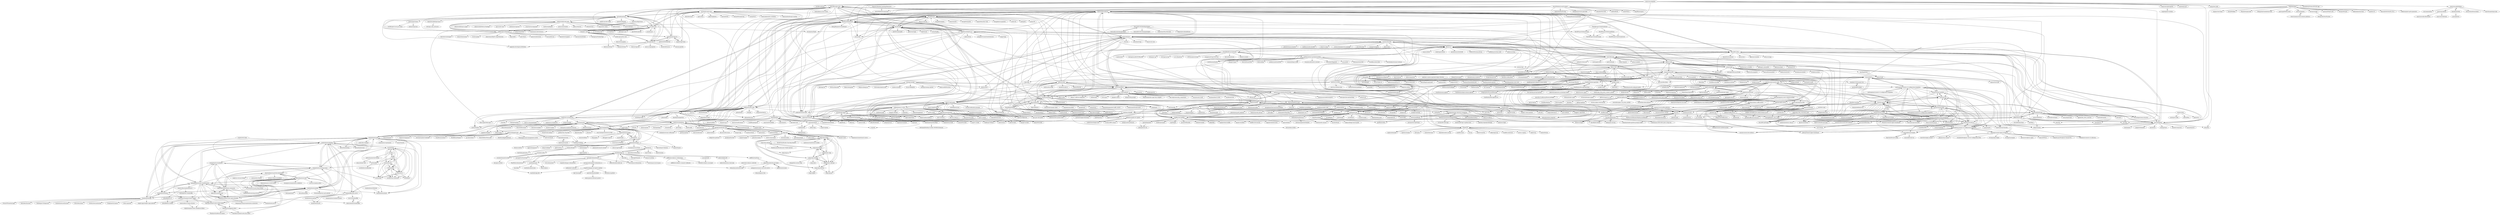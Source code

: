 digraph G {
"IonicaBizau/git-stats" -> "KeyboardFire/mkcast"
"IonicaBizau/git-stats" -> "arzzen/git-quick-stats"
"IonicaBizau/git-stats" -> "ejwa/gitinspector"
"IonicaBizau/git-stats" -> "moklick/frontend-stuff" ["e"=1]
"IonicaBizau/git-stats" -> "sdelements/lets-chat"
"IonicaBizau/git-stats" -> "bolshchikov/js-must-watch" ["e"=1]
"IonicaBizau/git-stats" -> "thoughtbot/til"
"IonicaBizau/git-stats" -> "libreboard/libreboard"
"IonicaBizau/git-stats" -> "yaronn/blessed-contrib" ["e"=1]
"IonicaBizau/git-stats" -> "mofarrell/p2pvc"
"IonicaBizau/git-stats" -> "agis-/git-style-guide" ["e"=1]
"IonicaBizau/git-stats" -> "twostairs/paperwork"
"IonicaBizau/git-stats" -> "HubPress/hubpress.io"
"IonicaBizau/git-stats" -> "phanan/htaccess" ["e"=1]
"IonicaBizau/git-stats" -> "sdegutis/hydra" ["e"=1]
"RocketChat/Rocket.Chat" -> "zulip/zulip"
"RocketChat/Rocket.Chat" -> "meteor/meteor" ["e"=1]
"RocketChat/Rocket.Chat" -> "jitsi/jitsi-meet" ["e"=1]
"RocketChat/Rocket.Chat" -> "wekan/wekan" ["e"=1]
"RocketChat/Rocket.Chat" -> "mattermost/mattermost-server" ["e"=1]
"RocketChat/Rocket.Chat" -> "mattermost/platform"
"RocketChat/Rocket.Chat" -> "sdelements/lets-chat"
"RocketChat/Rocket.Chat" -> "discourse/discourse" ["e"=1]
"RocketChat/Rocket.Chat" -> "strapi/strapi" ["e"=1]
"RocketChat/Rocket.Chat" -> "TryGhost/Ghost" ["e"=1]
"RocketChat/Rocket.Chat" -> "minio/minio" ["e"=1]
"RocketChat/Rocket.Chat" -> "grafana/grafana" ["e"=1]
"RocketChat/Rocket.Chat" -> "Kickball/awesome-selfhosted" ["e"=1]
"RocketChat/Rocket.Chat" -> "gatsbyjs/gatsby" ["e"=1]
"RocketChat/Rocket.Chat" -> "electron/electron" ["e"=1]
"Laverna/laverna" -> "twostairs/paperwork"
"Laverna/laverna" -> "leanote/leanote" ["e"=1]
"Laverna/laverna" -> "BoostIO/Boostnote" ["e"=1]
"Laverna/laverna" -> "FoxUSA/OpenNote"
"Laverna/laverna" -> "wallabag/wallabag" ["e"=1]
"Laverna/laverna" -> "wekan/wekan" ["e"=1]
"Laverna/laverna" -> "benweet/stackedit" ["e"=1]
"Laverna/laverna" -> "Kickball/awesome-selfhosted" ["e"=1]
"Laverna/laverna" -> "laurent22/joplin" ["e"=1]
"Laverna/laverna" -> "gogits/gogs" ["e"=1]
"Laverna/laverna" -> "sdelements/lets-chat"
"Laverna/laverna" -> "standardnotes/web"
"Laverna/laverna" -> "Automattic/simplenote-electron" ["e"=1]
"Laverna/laverna" -> "pbek/QOwnNotes" ["e"=1]
"Laverna/laverna" -> "ether/etherpad-lite" ["e"=1]
"git-game/git-game" -> "git-game/git-game-v2"
"git-game/git-game" -> "mikeizbicki/ucr-cs100"
"git-game/git-game" -> "BrOrlandi/GitTrainingWall"
"git-game/git-game" -> "BrOrlandi/StarWarsRepo"
"git-game/git-game" -> "Gazler/githug" ["e"=1]
"mofarrell/p2pvc" -> "KeyboardFire/mkcast"
"mofarrell/p2pvc" -> "ryanss/vim-hackernews"
"mofarrell/p2pvc" -> "HubPress/hubpress.io"
"mofarrell/p2pvc" -> "hgarc014/git-game"
"mofarrell/p2pvc" -> "tylertreat/Comcast"
"mofarrell/p2pvc" -> "IonicaBizau/git-stats"
"mofarrell/p2pvc" -> "yaronn/blessed-contrib" ["e"=1]
"mofarrell/p2pvc" -> "sdelements/lets-chat"
"mofarrell/p2pvc" -> "wishstudio/flinux"
"mofarrell/p2pvc" -> "mroth/unindexed"
"mofarrell/p2pvc" -> "Tox/toxic" ["e"=1]
"mofarrell/p2pvc" -> "schachmat/wego" ["e"=1]
"mofarrell/p2pvc" -> "Xfennec/cv"
"mofarrell/p2pvc" -> "shazow/ssh-chat" ["e"=1]
"mofarrell/p2pvc" -> "asciimoo/drawille"
"sandstorm-io/sandstorm" -> "twostairs/paperwork"
"sandstorm-io/sandstorm" -> "libreboard/libreboard"
"sandstorm-io/sandstorm" -> "wekan/wekan" ["e"=1]
"sandstorm-io/sandstorm" -> "cantino/huginn" ["e"=1]
"sandstorm-io/sandstorm" -> "mattermost/platform"
"sandstorm-io/sandstorm" -> "sdelements/lets-chat"
"sandstorm-io/sandstorm" -> "pagekite/Mailpile" ["e"=1]
"sandstorm-io/sandstorm" -> "wallabag/wallabag" ["e"=1]
"sandstorm-io/sandstorm" -> "sandstorm-io/capnproto" ["e"=1]
"sandstorm-io/sandstorm" -> "Laverna/laverna"
"sandstorm-io/sandstorm" -> "progrium/dokku" ["e"=1]
"sandstorm-io/sandstorm" -> "deis/deis" ["e"=1]
"sandstorm-io/sandstorm" -> "Neirth/FreeNOS" ["e"=1]
"sandstorm-io/sandstorm" -> "TelescopeJS/Telescope" ["e"=1]
"sandstorm-io/sandstorm" -> "mail-in-a-box/mailinabox" ["e"=1]
"etsy/Hound" -> "tylertreat/Comcast"
"etsy/Hound" -> "KeyboardFire/mkcast"
"etsy/Hound" -> "thoughtbot/til"
"etsy/Hound" -> "libreboard/libreboard"
"etsy/Hound" -> "google/novm" ["e"=1]
"etsy/Hound" -> "muut/riotjs" ["e"=1]
"etsy/Hound" -> "shellfire-dev/shellfire"
"etsy/Hound" -> "buger/gor" ["e"=1]
"etsy/Hound" -> "peterbourgon/gokit" ["e"=1]
"etsy/Hound" -> "twostairs/paperwork"
"etsy/Hound" -> "globocom/clappr" ["e"=1]
"etsy/Hound" -> "rakyll/boom" ["e"=1]
"etsy/Hound" -> "HubPress/hubpress.io"
"etsy/Hound" -> "fogleman/pt" ["e"=1]
"etsy/Hound" -> "orchardup/fig" ["e"=1]
"asciimoo/drawille" -> "madbence/node-drawille" ["e"=1]
"asciimoo/drawille" -> "romeovs/creep" ["e"=1]
"asciimoo/drawille" -> "severin-lemaignan/vim-minimap" ["e"=1]
"asciimoo/drawille" -> "mitsuhiko/click" ["e"=1]
"asciimoo/drawille" -> "yaronn/wopr" ["e"=1]
"asciimoo/drawille" -> "holman/spark" ["e"=1]
"asciimoo/drawille" -> "visit1985/mdp"
"asciimoo/drawille" -> "jdan/isomer" ["e"=1]
"asciimoo/drawille" -> "Russell91/pythonpy" ["e"=1]
"asciimoo/drawille" -> "icholy/ttygif"
"asciimoo/drawille" -> "Xfennec/cv"
"asciimoo/drawille" -> "peterbrittain/asciimatics" ["e"=1]
"asciimoo/drawille" -> "mofarrell/p2pvc"
"asciimoo/drawille" -> "jonathanslenders/python-prompt-toolkit" ["e"=1]
"asciimoo/drawille" -> "rastapasta/mapscii" ["e"=1]
"johang/btfs" -> "rasguanabana/ytfs"
"johang/btfs" -> "p-e-w/maybe" ["e"=1]
"johang/btfs" -> "tombh/texttop" ["e"=1]
"johang/btfs" -> "joelpx/reverse" ["e"=1]
"johang/btfs" -> "mschwager/dhcpwn"
"johang/btfs" -> "Xfennec/cv"
"johang/btfs" -> "feross/webtorrent" ["e"=1]
"johang/btfs" -> "DhavalKapil/icmptunnel" ["e"=1]
"johang/btfs" -> "akavel/up" ["e"=1]
"johang/btfs" -> "hacksalot/HackMyResume" ["e"=1]
"johang/btfs" -> "jonathanslenders/pymux" ["e"=1]
"johang/btfs" -> "dthree/cash" ["e"=1]
"johang/btfs" -> "yarrick/pingfs" ["e"=1]
"johang/btfs" -> "taviso/ctypes.sh" ["e"=1]
"johang/btfs" -> "andersevenrud/OS.js-v2" ["e"=1]
"wishstudio/flinux" -> "jhauswald/sirius"
"wishstudio/flinux" -> "bliker/cmder" ["e"=1]
"wishstudio/flinux" -> "babun/babun" ["e"=1]
"wishstudio/flinux" -> "KeyboardFire/mkcast"
"wishstudio/flinux" -> "Xfennec/cv"
"wishstudio/flinux" -> "ryanmjacobs/c"
"wishstudio/flinux" -> "google/gxui" ["e"=1]
"wishstudio/flinux" -> "dennis714/RE-for-beginners" ["e"=1]
"wishstudio/flinux" -> "jonathanslenders/pyvim" ["e"=1]
"wishstudio/flinux" -> "BYVoid/Batsh"
"wishstudio/flinux" -> "dropbox/pyston" ["e"=1]
"wishstudio/flinux" -> "andlabs/libui" ["e"=1]
"wishstudio/flinux" -> "mofarrell/p2pvc"
"wishstudio/flinux" -> "rui314/8cc" ["e"=1]
"wishstudio/flinux" -> "matiasinsaurralde/facebook-tunnel"
"ryanmjacobs/c" -> "tdenniston/bish"
"ryanmjacobs/c" -> "clibs/clib" ["e"=1]
"ryanmjacobs/c" -> "wishstudio/flinux"
"ryanmjacobs/c" -> "srdja/Collections-C" ["e"=1]
"ryanmjacobs/c" -> "rui314/8cc" ["e"=1]
"ryanmjacobs/c" -> "KeyboardFire/mkcast"
"ryanmjacobs/c" -> "jorisvink/kore" ["e"=1]
"ryanmjacobs/c" -> "Xfennec/cv"
"ryanmjacobs/c" -> "Russell91/sshrc"
"ryanmjacobs/c" -> "fragglet/c-algorithms" ["e"=1]
"ryanmjacobs/c" -> "Russell91/pythonpy" ["e"=1]
"ryanmjacobs/c" -> "antirez/sds" ["e"=1]
"ryanmjacobs/c" -> "mofarrell/p2pvc"
"ryanmjacobs/c" -> "seppo0010/rlite" ["e"=1]
"ryanmjacobs/c" -> "Snaipe/c-smart-pointers" ["e"=1]
"kimmobrunfeldt/git-hours" -> "rietta/git_time_extractor"
"rasguanabana/ytfs" -> "ianpreston/redditfs"
"rasguanabana/ytfs" -> "csvoss/oneliner" ["e"=1]
"rasguanabana/ytfs" -> "ryanries/UniversalPauseButton"
"rasguanabana/ytfs" -> "chjj/ttystudio"
"rasguanabana/ytfs" -> "johang/btfs"
"rasguanabana/ytfs" -> "joushou/serve2d"
"rasguanabana/ytfs" -> "ryanss/vim-hackernews"
"rasguanabana/ytfs" -> "kragniz/json-sempai" ["e"=1]
"rasguanabana/ytfs" -> "Phildo/pixQL" ["e"=1]
"rasguanabana/ytfs" -> "zrm/snow"
"rasguanabana/ytfs" -> "graphific/DeepDreamVideo" ["e"=1]
"rasguanabana/ytfs" -> "losvedir/ephemeral2"
"rasguanabana/ytfs" -> "citronneur/node-rdpjs" ["e"=1]
"rasguanabana/ytfs" -> "jonathanslenders/pyvim" ["e"=1]
"rasguanabana/ytfs" -> "matiasinsaurralde/facebook-tunnel"
"Russell91/sshrc" -> "Russell91/pythonpy" ["e"=1]
"Russell91/sshrc" -> "Xfennec/cv"
"Russell91/sshrc" -> "EricChiang/pup"
"Russell91/sshrc" -> "visit1985/mdp"
"Russell91/sshrc" -> "emre/storm" ["e"=1]
"Russell91/sshrc" -> "sdegutis/hydra" ["e"=1]
"Russell91/sshrc" -> "tmux-plugins/tmux-resurrect" ["e"=1]
"Russell91/sshrc" -> "clvv/fasd" ["e"=1]
"Russell91/sshrc" -> "facebook/PathPicker"
"Russell91/sshrc" -> "KeyboardFire/mkcast"
"Russell91/sshrc" -> "apenwarr/sshuttle" ["e"=1]
"Russell91/sshrc" -> "bling/vim-airline" ["e"=1]
"Russell91/sshrc" -> "al3x/sovereign" ["e"=1]
"Russell91/sshrc" -> "holman/spark" ["e"=1]
"Russell91/sshrc" -> "kennethreitz/autoenv" ["e"=1]
"mattermost/platform" -> "sdelements/lets-chat"
"mattermost/platform" -> "gogits/gogs" ["e"=1]
"mattermost/platform" -> "spf13/hugo" ["e"=1]
"mattermost/platform" -> "mholt/caddy" ["e"=1]
"mattermost/platform" -> "RocketChat/Rocket.Chat"
"mattermost/platform" -> "atom/electron" ["e"=1]
"mattermost/platform" -> "zulip/zulip"
"mattermost/platform" -> "cantino/huginn" ["e"=1]
"mattermost/platform" -> "nylas/N1" ["e"=1]
"mattermost/platform" -> "hashicorp/otto" ["e"=1]
"mattermost/platform" -> "Mashape/kong" ["e"=1]
"mattermost/platform" -> "twostairs/paperwork"
"mattermost/platform" -> "letsencrypt/letsencrypt" ["e"=1]
"mattermost/platform" -> "google/cayley" ["e"=1]
"mattermost/platform" -> "drone/drone" ["e"=1]
"smontanari/code-forensics" -> "adamtornhill/code-maat"
"visit1985/mdp" -> "jaspervdj/patat" ["e"=1]
"visit1985/mdp" -> "Russell91/sshrc"
"visit1985/mdp" -> "EricChiang/pup"
"visit1985/mdp" -> "tybenz/vimdeck" ["e"=1]
"visit1985/mdp" -> "KeyboardFire/mkcast"
"visit1985/mdp" -> "bling/vim-airline" ["e"=1]
"visit1985/mdp" -> "Xfennec/cv"
"visit1985/mdp" -> "chjj/ttystudio"
"visit1985/mdp" -> "asciimoo/drawille"
"visit1985/mdp" -> "tmux-plugins/tmux-resurrect" ["e"=1]
"visit1985/mdp" -> "andmarti1424/sc-im" ["e"=1]
"visit1985/mdp" -> "coolwanglu/vim.js" ["e"=1]
"visit1985/mdp" -> "sdegutis/hydra" ["e"=1]
"visit1985/mdp" -> "naelstrof/maim" ["e"=1]
"visit1985/mdp" -> "yaronn/blessed-contrib" ["e"=1]
"yongjunj/AutoForwardIMessage" -> "CamHenlin/iMessageService"
"scronide/scuttle" -> "cweiske/SemanticScuttle"
"matiasinsaurralde/facebook-tunnel" -> "matiasinsaurralde/transports"
"matiasinsaurralde/facebook-tunnel" -> "jhauswald/sirius"
"matiasinsaurralde/facebook-tunnel" -> "wishstudio/flinux"
"matiasinsaurralde/facebook-tunnel" -> "mrkrstphr/illacceptanything"
"matiasinsaurralde/facebook-tunnel" -> "mroth/unindexed"
"matiasinsaurralde/facebook-tunnel" -> "sophron/wifiphisher" ["e"=1]
"matiasinsaurralde/facebook-tunnel" -> "tylertreat/Comcast"
"matiasinsaurralde/facebook-tunnel" -> "rasguanabana/ytfs"
"matiasinsaurralde/facebook-tunnel" -> "lhartikk/AstroBuild"
"matiasinsaurralde/facebook-tunnel" -> "zrm/snow"
"matiasinsaurralde/facebook-tunnel" -> "mofarrell/p2pvc"
"matiasinsaurralde/facebook-tunnel" -> "jamescun/switcher"
"matiasinsaurralde/facebook-tunnel" -> "zxh0/jvm.go" ["e"=1]
"matiasinsaurralde/facebook-tunnel" -> "Rossem/RedditStorage"
"matiasinsaurralde/facebook-tunnel" -> "KeyboardFire/mkcast"
"sdelements/lets-chat" -> "mattermost/platform"
"sdelements/lets-chat" -> "twostairs/paperwork"
"sdelements/lets-chat" -> "libreboard/libreboard"
"sdelements/lets-chat" -> "moklick/frontend-stuff" ["e"=1]
"sdelements/lets-chat" -> "phanan/htaccess" ["e"=1]
"sdelements/lets-chat" -> "RocketChat/Rocket.Chat"
"sdelements/lets-chat" -> "cantino/huginn" ["e"=1]
"sdelements/lets-chat" -> "Selz/plyr" ["e"=1]
"sdelements/lets-chat" -> "gogits/gogs" ["e"=1]
"sdelements/lets-chat" -> "keen/dashboards" ["e"=1]
"sdelements/lets-chat" -> "iojs/io.js" ["e"=1]
"sdelements/lets-chat" -> "sbstjn/timesheet.js" ["e"=1]
"sdelements/lets-chat" -> "afaqurk/linux-dash" ["e"=1]
"sdelements/lets-chat" -> "github/hubot" ["e"=1]
"sdelements/lets-chat" -> "atom/electron" ["e"=1]
"icholy/ttygif" -> "chjj/ttystudio"
"icholy/ttygif" -> "mjording/ttyrec"
"icholy/ttygif" -> "asciimoo/drawille"
"icholy/ttygif" -> "visit1985/mdp"
"icholy/ttygif" -> "KeyboardFire/mkcast"
"icholy/ttygif" -> "sugyan/ttygif"
"icholy/ttygif" -> "nbedos/termtosvg" ["e"=1]
"icholy/ttygif" -> "asciinema/asciinema" ["e"=1]
"icholy/ttygif" -> "sstephenson/bats" ["e"=1]
"icholy/ttygif" -> "yudai/gotty" ["e"=1]
"icholy/ttygif" -> "holman/spark" ["e"=1]
"icholy/ttygif" -> "yaronn/blessed-contrib" ["e"=1]
"icholy/ttygif" -> "interagent/http-api-design" ["e"=1]
"icholy/ttygif" -> "sindresorhus/pageres" ["e"=1]
"icholy/ttygif" -> "faressoft/terminalizer" ["e"=1]
"zulip/zulip-mobile" -> "zulip/python-zulip-api"
"zulip/zulip-mobile" -> "zulip/zulip-electron"
"zulip/zulip-mobile" -> "zulip/zulip-desktop"
"zulip/zulip-mobile" -> "zulip/zulip-terminal"
"zulip/zulip-mobile" -> "zulip/zulip"
"zulip/zulip-mobile" -> "zulip/docker-zulip"
"zulip/zulip-mobile" -> "RocketChat/Rocket.Chat.ReactNative" ["e"=1]
"zulip/zulip-mobile" -> "mattermost/mattermost-mobile" ["e"=1]
"zulip/zulip-mobile" -> "zulip/zulip-gci"
"zulip/zulip-mobile" -> "zulip/zulip-android"
"mthenw/frontail" -> "NarrativeScience/log.io"
"mthenw/frontail" -> "NarrativeScience/Log.io" ["e"=1]
"mthenw/frontail" -> "gvalkov/tailon"
"mthenw/frontail" -> "kilianc/rtail"
"mthenw/frontail" -> "lucagrulla/node-tail"
"mthenw/frontail" -> "bastillion-io/Bastillion" ["e"=1]
"mthenw/frontail" -> "sivasamyk/logtrail" ["e"=1]
"mthenw/frontail" -> "amir20/dozzle" ["e"=1]
"mthenw/frontail" -> "gvalkov/wtee"
"mthenw/frontail" -> "jdrews/logstation"
"mthenw/frontail" -> "varnish/hitch"
"mthenw/frontail" -> "pmpkk/openhab_spotify-webconnect-api"
"mthenw/frontail" -> "rkoshak/sensorReporter"
"mthenw/frontail" -> "tobegit3hub/seagull" ["e"=1]
"mthenw/frontail" -> "alseambusher/crontab-ui" ["e"=1]
"zulip/zulip" -> "RocketChat/Rocket.Chat"
"zulip/zulip" -> "zulip/zulip-mobile"
"zulip/zulip" -> "mattermost/mattermost-server" ["e"=1]
"zulip/zulip" -> "mattermost/platform"
"zulip/zulip" -> "wagtail/wagtail" ["e"=1]
"zulip/zulip" -> "getsentry/sentry" ["e"=1]
"zulip/zulip" -> "sdelements/lets-chat"
"zulip/zulip" -> "zulip/python-zulip-api"
"zulip/zulip" -> "matrix-org/synapse" ["e"=1]
"zulip/zulip" -> "mirumee/saleor" ["e"=1]
"zulip/zulip" -> "getredash/redash" ["e"=1]
"zulip/zulip" -> "celery/celery" ["e"=1]
"zulip/zulip" -> "jitsi/jitsi-meet" ["e"=1]
"zulip/zulip" -> "faif/python-patterns" ["e"=1]
"zulip/zulip" -> "google/python-fire" ["e"=1]
"KeyboardFire/mkcast" -> "tylertreat/Comcast"
"KeyboardFire/mkcast" -> "mofarrell/p2pvc"
"KeyboardFire/mkcast" -> "etsy/Hound"
"KeyboardFire/mkcast" -> "libreboard/libreboard"
"KeyboardFire/mkcast" -> "IonicaBizau/git-stats"
"KeyboardFire/mkcast" -> "yaronn/blessed-contrib" ["e"=1]
"KeyboardFire/mkcast" -> "twostairs/paperwork"
"KeyboardFire/mkcast" -> "chjj/ttystudio"
"KeyboardFire/mkcast" -> "thoughtbot/til"
"KeyboardFire/mkcast" -> "shellfire-dev/shellfire"
"KeyboardFire/mkcast" -> "Russell91/pythonpy" ["e"=1]
"KeyboardFire/mkcast" -> "ryanss/vim-hackernews"
"KeyboardFire/mkcast" -> "USArmyResearchLab/Dshell" ["e"=1]
"KeyboardFire/mkcast" -> "hgarc014/git-game"
"KeyboardFire/mkcast" -> "Russell91/sshrc"
"jeffkaufman/icdiff" -> "so-fancy/diff-so-fancy" ["e"=1]
"jeffkaufman/icdiff" -> "Russell91/sshrc"
"jeffkaufman/icdiff" -> "facebook/PathPicker"
"jeffkaufman/icdiff" -> "clvv/fasd" ["e"=1]
"jeffkaufman/icdiff" -> "jonas/tig" ["e"=1]
"jeffkaufman/icdiff" -> "mooz/percol" ["e"=1]
"jeffkaufman/icdiff" -> "KeyboardFire/mkcast"
"jeffkaufman/icdiff" -> "dandavison/delta" ["e"=1]
"jeffkaufman/icdiff" -> "Xfennec/cv"
"jeffkaufman/icdiff" -> "chrisallenlane/cheat" ["e"=1]
"jeffkaufman/icdiff" -> "etsy/Hound"
"jeffkaufman/icdiff" -> "Russell91/pythonpy" ["e"=1]
"jeffkaufman/icdiff" -> "EricChiang/pup"
"jeffkaufman/icdiff" -> "jonathanslenders/python-prompt-toolkit" ["e"=1]
"jeffkaufman/icdiff" -> "harelba/q" ["e"=1]
"twostairs/paperwork" -> "Laverna/laverna"
"twostairs/paperwork" -> "libreboard/libreboard"
"twostairs/paperwork" -> "sdelements/lets-chat"
"twostairs/paperwork" -> "FoxUSA/OpenNote"
"twostairs/paperwork" -> "sandstorm-io/sandstorm"
"twostairs/paperwork" -> "wallabag/wallabag" ["e"=1]
"twostairs/paperwork" -> "thoughtbot/til"
"twostairs/paperwork" -> "cachethq/Cachet" ["e"=1]
"twostairs/paperwork" -> "cantino/huginn" ["e"=1]
"twostairs/paperwork" -> "danielquinn/paperless" ["e"=1]
"twostairs/paperwork" -> "Kickball/awesome-selfhosted" ["e"=1]
"twostairs/paperwork" -> "phanan/koel" ["e"=1]
"twostairs/paperwork" -> "phanan/htaccess" ["e"=1]
"twostairs/paperwork" -> "KeyboardFire/mkcast"
"twostairs/paperwork" -> "afaqurk/linux-dash" ["e"=1]
"FoxUSA/OpenNote" -> "twostairs/paperwork"
"FoxUSA/OpenNote" -> "Laverna/laverna"
"FoxUSA/OpenNote" -> "paperwork/paperwork"
"FoxUSA/OpenNote" -> "khamidou/kite" ["e"=1]
"FoxUSA/OpenNote" -> "charlesthomas/magpie"
"FoxUSA/OpenNote" -> "grena/gruik"
"FoxUSA/OpenNote" -> "plainmade/unmark"
"FoxUSA/OpenNote" -> "pagekite/Mailpile" ["e"=1]
"FoxUSA/OpenNote" -> "jh3y/tyto" ["e"=1]
"FoxUSA/OpenNote" -> "SSilence/selfoss" ["e"=1]
"FoxUSA/OpenNote" -> "shaarli/Shaarli" ["e"=1]
"FoxUSA/OpenNote" -> "FoxUSA/OpenNoteService-PHP"
"FoxUSA/OpenNote" -> "FriendCode/codebox" ["e"=1]
"FoxUSA/OpenNote" -> "gothfox/Tiny-Tiny-RSS" ["e"=1]
"FoxUSA/OpenNote" -> "wallabag/wallabag" ["e"=1]
"ejwa/gitinspector" -> "src-d/hercules"
"ejwa/gitinspector" -> "tomgi/git_stats"
"ejwa/gitinspector" -> "hoxu/gitstats"
"ejwa/gitinspector" -> "IonicaBizau/git-stats"
"ejwa/gitinspector" -> "arzzen/git-quick-stats"
"ejwa/gitinspector" -> "erikbern/git-of-theseus"
"ejwa/gitinspector" -> "adamtornhill/code-maat"
"ejwa/gitinspector" -> "oleander/git-fame-rb"
"ejwa/gitinspector" -> "reposense/RepoSense" ["e"=1]
"ejwa/gitinspector" -> "ishepard/pydriller" ["e"=1]
"ejwa/gitinspector" -> "holmari/gerritstats"
"ejwa/gitinspector" -> "gitpython-developers/GitPython" ["e"=1]
"ejwa/gitinspector" -> "nexB/scancode-toolkit" ["e"=1]
"ejwa/gitinspector" -> "kimmobrunfeldt/git-hours"
"ejwa/gitinspector" -> "capitalone/Hygieia" ["e"=1]
"synergy/synergy" -> "jhauswald/sirius"
"synergy/synergy" -> "okamstudio/godot" ["e"=1]
"synergy/synergy" -> "keepassx/keepassx" ["e"=1]
"synergy/synergy" -> "letsencrypt/letsencrypt" ["e"=1]
"synergy/synergy" -> "wishstudio/flinux"
"synergy/synergy" -> "bliker/cmder" ["e"=1]
"synergy/synergy" -> "clowwindy/shadowsocks" ["e"=1]
"synergy/synergy" -> "symless/synergy" ["e"=1]
"synergy/synergy" -> "bling/vim-airline" ["e"=1]
"synergy/synergy" -> "OculusVR/RakNet" ["e"=1]
"synergy/synergy" -> "synergy/synergy-android"
"synergy/synergy" -> "adamcaudill/Psychson" ["e"=1]
"synergy/synergy" -> "github/git-lfs" ["e"=1]
"synergy/synergy" -> "devttys0/binwalk" ["e"=1]
"synergy/synergy" -> "keithw/mosh" ["e"=1]
"src-d/hercules" -> "erikbern/git-of-theseus"
"src-d/hercules" -> "ejwa/gitinspector"
"src-d/hercules" -> "adamtornhill/code-maat"
"src-d/hercules" -> "tomgi/git_stats"
"src-d/hercules" -> "dsciitpatna/Shabd"
"src-d/hercules" -> "ishepard/pydriller" ["e"=1]
"src-d/hercules" -> "arzzen/git-quick-stats"
"src-d/hercules" -> "src-d/reading-club"
"src-d/hercules" -> "src-d/gitbase" ["e"=1]
"src-d/hercules" -> "IonicaBizau/git-stats"
"src-d/hercules" -> "smontanari/code-forensics"
"src-d/hercules" -> "hoxu/gitstats"
"src-d/hercules" -> "github/git-sizer" ["e"=1]
"src-d/hercules" -> "genodelabs/genode" ["e"=1]
"src-d/hercules" -> "go-git/go-git" ["e"=1]
"oliver006/elasticsearch-gmail" -> "oliver006/elasticsearch-hn"
"oliver006/elasticsearch-gmail" -> "emirozer/fake2db" ["e"=1]
"oliver006/elasticsearch-gmail" -> "mikechau/react-primer-draft" ["e"=1]
"oliver006/elasticsearch-gmail" -> "KeyboardFire/mkcast"
"oliver006/elasticsearch-gmail" -> "odewahn/docker-jumpstart" ["e"=1]
"oliver006/elasticsearch-gmail" -> "xiam/hyperfox"
"oliver006/elasticsearch-gmail" -> "begriffs/postgrest" ["e"=1]
"oliver006/elasticsearch-gmail" -> "saiprashanths/dl-setup" ["e"=1]
"oliver006/elasticsearch-gmail" -> "JoshData/mailinabox" ["e"=1]
"oliver006/elasticsearch-gmail" -> "thampiman/reverse-geocoder" ["e"=1]
"oliver006/elasticsearch-gmail" -> "alixander/PyScribe"
"oliver006/elasticsearch-gmail" -> "clef/handbook" ["e"=1]
"oliver006/elasticsearch-gmail" -> "racker/falcon" ["e"=1]
"oliver006/elasticsearch-gmail" -> "tylertreat/Comcast"
"oliver006/elasticsearch-gmail" -> "danfang/me-api"
"standardnotes/web" -> "standardnotes/desktop"
"standardnotes/web" -> "standardnotes/mobile"
"standardnotes/web" -> "standardfile/ruby-server"
"standardnotes/web" -> "standardnotes/syncing-server"
"standardnotes/web" -> "jonhadfield/awesome-standard-notes"
"standardnotes/web" -> "paperwork/paperwork"
"standardnotes/web" -> "Laverna/laverna"
"standardnotes/web" -> "standardnotes/forum"
"standardnotes/web" -> "cryptomator/cryptomator" ["e"=1]
"standardnotes/web" -> "bitwarden/desktop" ["e"=1]
"standardnotes/web" -> "tutao/tutanota" ["e"=1]
"standardnotes/web" -> "bitwarden/browser" ["e"=1]
"standardnotes/web" -> "xwiki-labs/cryptpad" ["e"=1]
"standardnotes/web" -> "wallabag/wallabag" ["e"=1]
"standardnotes/web" -> "standardnotes/listed"
"Xfennec/cv" -> "milkbikis/powerline-shell" ["e"=1]
"Xfennec/cv" -> "Russell91/sshrc"
"Xfennec/cv" -> "Russell91/pythonpy" ["e"=1]
"Xfennec/cv" -> "xiaq/elvish"
"Xfennec/cv" -> "calmh/syncthing" ["e"=1]
"Xfennec/cv" -> "EricChiang/pup"
"Xfennec/cv" -> "sdegutis/hydra" ["e"=1]
"Xfennec/cv" -> "keithw/mosh" ["e"=1]
"Xfennec/cv" -> "KeyboardFire/mkcast"
"Xfennec/cv" -> "JoshData/mailinabox" ["e"=1]
"Xfennec/cv" -> "Swordifish90/cool-old-term"
"Xfennec/cv" -> "sampsyo/beets" ["e"=1]
"Xfennec/cv" -> "Lokaltog/powerline" ["e"=1]
"Xfennec/cv" -> "paradoxxxzero/butterfly" ["e"=1]
"Xfennec/cv" -> "hickford/MechanicalSoup" ["e"=1]
"standardnotes/desktop" -> "standardnotes/mobile"
"standardnotes/desktop" -> "standardnotes/web"
"standardnotes/desktop" -> "jonhadfield/awesome-standard-notes"
"standardnotes/desktop" -> "standardnotes/forum"
"standardnotes/desktop" -> "standardnotes/syncing-server"
"standardnotes/desktop" -> "standardfile/ruby-server"
"standardnotes/desktop" -> "standardnotes/app"
"standardnotes/desktop" -> "standardnotes/listed"
"standardnotes/desktop" -> "turtl/desktop"
"standardnotes/desktop" -> "bitwarden/desktop" ["e"=1]
"standardnotes/desktop" -> "standardnotes/android"
"standardnotes/desktop" -> "johnjones4/Standard-Notes-Clipper"
"standardnotes/desktop" -> "arturolinares/sn-rme"
"standardnotes/desktop" -> "standardnotes/standalone"
"standardnotes/desktop" -> "bitwarden/browser" ["e"=1]
"standardnotes/mobile" -> "standardnotes/desktop"
"standardnotes/mobile" -> "standardnotes/web"
"standardnotes/mobile" -> "standardnotes/syncing-server"
"standardnotes/mobile" -> "jonhadfield/awesome-standard-notes"
"standardnotes/mobile" -> "standardnotes/forum"
"standardnotes/mobile" -> "standardnotes/listed"
"standardnotes/mobile" -> "arturolinares/sn-rme"
"standardnotes/mobile" -> "standardnotes/app"
"standardnotes/mobile" -> "ProtonMail/proton-mail-android" ["e"=1]
"standardnotes/mobile" -> "standardfile/ruby-server"
"standardnotes/mobile" -> "simple-login/Simple-Login-Android" ["e"=1]
"standardnotes/mobile" -> "dslul/openboard" ["e"=1]
"standardnotes/mobile" -> "bitwarden/mobile" ["e"=1]
"standardnotes/mobile" -> "johnjones4/Standard-Notes-Clipper"
"standardnotes/mobile" -> "standardnotes/syncing-server-js"
"CamHenlin/imessageclient" -> "CamHenlin/iMessageWebClient"
"CamHenlin/imessageclient" -> "CamHenlin/imessagebot"
"CamHenlin/imessageclient" -> "CamHenlin/iMessageModule"
"CamHenlin/imessageclient" -> "ryanss/vim-hackernews"
"CamHenlin/imessageclient" -> "linjunpop/imessage"
"CamHenlin/imessageclient" -> "chrisfsampaio/imsg" ["e"=1]
"CamHenlin/imessageclient" -> "mofarrell/p2pvc"
"CamHenlin/imessageclient" -> "CamHenlin/nodeprivatemessageskit"
"CamHenlin/imessageclient" -> "bboyairwreck/PieMessage" ["e"=1]
"ryanss/vim-hackernews" -> "ardagnir/pterosaur" ["e"=1]
"ryanss/vim-hackernews" -> "mofarrell/p2pvc"
"ryanss/vim-hackernews" -> "CamHenlin/imessageclient"
"ryanss/vim-hackernews" -> "KeyboardFire/mkcast"
"ryanss/vim-hackernews" -> "yakiang/excel.vim"
"ryanss/vim-hackernews" -> "amoffat/snake" ["e"=1]
"ryanss/vim-hackernews" -> "justinmk/vim-gtfo" ["e"=1]
"ryanss/vim-hackernews" -> "shellfire-dev/shellfire"
"ryanss/vim-hackernews" -> "jez/vim-as-an-ide"
"ryanss/vim-hackernews" -> "paul-nechifor/ohmu" ["e"=1]
"ryanss/vim-hackernews" -> "ardagnir/athame" ["e"=1]
"ryanss/vim-hackernews" -> "bling/vim-airline" ["e"=1]
"ryanss/vim-hackernews" -> "defuse/swatd"
"ryanss/vim-hackernews" -> "esneider/YUNOcommit.vim"
"ryanss/vim-hackernews" -> "odewahn/docker-jumpstart" ["e"=1]
"kilianc/rtail" -> "chjj/ttystudio"
"kilianc/rtail" -> "gvalkov/tailon"
"kilianc/rtail" -> "dthree/vantage" ["e"=1]
"kilianc/rtail" -> "mthenw/frontail"
"kilianc/rtail" -> "NarrativeScience/Log.io" ["e"=1]
"kilianc/rtail" -> "odewahn/docker-jumpstart" ["e"=1]
"kilianc/rtail" -> "citronneur/node-rdpjs" ["e"=1]
"kilianc/rtail" -> "danfang/me-api"
"kilianc/rtail" -> "remie/YouTransfer" ["e"=1]
"kilianc/rtail" -> "Xfennec/cv"
"kilianc/rtail" -> "paul-nechifor/ohmu" ["e"=1]
"kilianc/rtail" -> "michaeldfallen/git-radar" ["e"=1]
"kilianc/rtail" -> "rasguanabana/ytfs"
"kilianc/rtail" -> "what-studio/profiling" ["e"=1]
"kilianc/rtail" -> "shellfire-dev/shellfire"
"osener/wring" -> "micha/json-table"
"osener/wring" -> "yfiton/yfiton" ["e"=1]
"osener/wring" -> "misterGF/echo"
"osener/wring" -> "plainas/tq"
"jingweno/ccat" -> "facebook/PathPicker"
"jingweno/ccat" -> "tdenniston/bish"
"jingweno/ccat" -> "odewahn/docker-jumpstart" ["e"=1]
"jingweno/ccat" -> "karan/joe" ["e"=1]
"jingweno/ccat" -> "agis-/git-style-guide" ["e"=1]
"jingweno/ccat" -> "KeyboardFire/mkcast"
"jingweno/ccat" -> "mailgun/godebug" ["e"=1]
"jingweno/ccat" -> "Sirupsen/logrus" ["e"=1]
"jingweno/ccat" -> "yudai/gotty" ["e"=1]
"jingweno/ccat" -> "gizak/termui" ["e"=1]
"jingweno/ccat" -> "jamesob/desk" ["e"=1]
"jingweno/ccat" -> "jgrahamc/httpdiff"
"jingweno/ccat" -> "IonicaBizau/git-stats"
"jingweno/ccat" -> "constabulary/gb" ["e"=1]
"jingweno/ccat" -> "jeffkaufman/icdiff"
"zrm/snow" -> "PolyPasswordHasher/PolyPasswordHasher" ["e"=1]
"zrm/snow" -> "FiloSottile/whosthere" ["e"=1]
"zrm/snow" -> "Rossem/RedditStorage"
"zrm/snow" -> "losvedir/ephemeral2"
"zrm/snow" -> "cjdelisle/cjdns" ["e"=1]
"squid-cache/squid" -> "varnishcache/varnish-cache"
"squid-cache/squid" -> "apache/trafficserver"
"squid-cache/squid" -> "tinyproxy/tinyproxy" ["e"=1]
"squid-cache/squid" -> "haproxy/haproxy" ["e"=1]
"squid-cache/squid" -> "the-tcpdump-group/tcpdump" ["e"=1]
"squid-cache/squid" -> "jiangwenyuan/nuster"
"squid-cache/squid" -> "openresty/openresty-systemtap-toolkit" ["e"=1]
"squid-cache/squid" -> "openresty/test-nginx" ["e"=1]
"squid-cache/squid" -> "chobits/ngx_http_proxy_connect_module" ["e"=1]
"squid-cache/squid" -> "darkk/redsocks" ["e"=1]
"squid-cache/squid" -> "alibaba/LVS" ["e"=1]
"squid-cache/squid" -> "zabbix/zabbix" ["e"=1]
"squid-cache/squid" -> "jech/polipo" ["e"=1]
"squid-cache/squid" -> "e2guardian/e2guardian"
"squid-cache/squid" -> "sameersbn/docker-squid"
"facebook/PathPicker" -> "mooz/percol" ["e"=1]
"facebook/PathPicker" -> "Russell91/sshrc"
"facebook/PathPicker" -> "clvv/fasd" ["e"=1]
"facebook/PathPicker" -> "tmux-plugins/tpm" ["e"=1]
"facebook/PathPicker" -> "ggreer/the_silver_searcher" ["e"=1]
"facebook/PathPicker" -> "facebook/osquery" ["e"=1]
"facebook/PathPicker" -> "jamesob/desk" ["e"=1]
"facebook/PathPicker" -> "peco/peco" ["e"=1]
"facebook/PathPicker" -> "jonas/tig" ["e"=1]
"facebook/PathPicker" -> "chjj/ttystudio"
"facebook/PathPicker" -> "tmux-plugins/tmux-resurrect" ["e"=1]
"facebook/PathPicker" -> "jeffkaufman/icdiff"
"facebook/PathPicker" -> "mahmoud/boltons" ["e"=1]
"facebook/PathPicker" -> "p-e-w/maybe" ["e"=1]
"facebook/PathPicker" -> "facebook/watchman" ["e"=1]
"diafygi/gnu-pricing" -> "losvedir/ephemeral2"
"oleander/git-fame-rb" -> "casperdcl/git-fame"
"oleander/git-fame-rb" -> "hoxu/gitstats"
"oleander/git-fame-rb" -> "ejwa/gitinspector"
"oleander/git-fame-rb" -> "tomgi/git_stats"
"oleander/git-fame-rb" -> "pinterest/PodToBUILD" ["e"=1]
"oleander/git-fame-rb" -> "arzzen/git-quick-stats"
"oleander/git-fame-rb" -> "IonicaBizau/git-stats"
"standardfile/ruby-server" -> "standardnotes/android"
"standardfile/ruby-server" -> "standardnotes/server"
"standardfile/ruby-server" -> "tectiv3/standardfile"
"standardfile/ruby-server" -> "standardnotes/desktop"
"standardfile/ruby-server" -> "standardnotes/web"
"standardfile/ruby-server" -> "standardnotes/standard-journal"
"standardfile/ruby-server" -> "standardnotes/iOS"
"mjording/ttyrec" -> "sugyan/ttygif"
"jgrahamc/httpdiff" -> "KeyboardFire/mkcast"
"jgrahamc/httpdiff" -> "packetbeat/packetbeat" ["e"=1]
"jgrahamc/httpdiff" -> "etsy/Hound"
"jgrahamc/httpdiff" -> "rapidloop/rtop" ["e"=1]
"jgrahamc/httpdiff" -> "buger/gor" ["e"=1]
"jgrahamc/httpdiff" -> "rakyll/boom" ["e"=1]
"jgrahamc/httpdiff" -> "EricChiang/pup"
"jgrahamc/httpdiff" -> "tylertreat/Comcast"
"jgrahamc/httpdiff" -> "agis-/git-style-guide" ["e"=1]
"jgrahamc/httpdiff" -> "fastmonkeys/stellar" ["e"=1]
"jgrahamc/httpdiff" -> "tdenniston/bish"
"jgrahamc/httpdiff" -> "go-bootstrap/go-bootstrap" ["e"=1]
"jgrahamc/httpdiff" -> "mikechau/react-primer-draft" ["e"=1]
"jgrahamc/httpdiff" -> "sotownsend/BooJS"
"jgrahamc/httpdiff" -> "zettio/weave" ["e"=1]
"arzzen/git-quick-stats" -> "IonicaBizau/git-stats"
"arzzen/git-quick-stats" -> "ejwa/gitinspector"
"arzzen/git-quick-stats" -> "kamranahmedse/git-standup" ["e"=1]
"arzzen/git-quick-stats" -> "akavel/up" ["e"=1]
"arzzen/git-quick-stats" -> "denisidoro/navi" ["e"=1]
"arzzen/git-quick-stats" -> "so-fancy/diff-so-fancy" ["e"=1]
"arzzen/git-quick-stats" -> "dandavison/delta" ["e"=1]
"arzzen/git-quick-stats" -> "tj/git-extras" ["e"=1]
"arzzen/git-quick-stats" -> "src-d/hercules"
"arzzen/git-quick-stats" -> "gitpitch/gitpitch" ["e"=1]
"arzzen/git-quick-stats" -> "antonmedv/fx" ["e"=1]
"arzzen/git-quick-stats" -> "casperdcl/git-fame"
"arzzen/git-quick-stats" -> "MichaelMure/git-bug" ["e"=1]
"arzzen/git-quick-stats" -> "Canop/broot" ["e"=1]
"arzzen/git-quick-stats" -> "eon01/kubernetes-workshop" ["e"=1]
"varnishcache/varnish-cache" -> "varnish/Varnish-Cache"
"varnishcache/varnish-cache" -> "squid-cache/squid"
"varnishcache/varnish-cache" -> "varnish/hitch"
"varnishcache/varnish-cache" -> "haproxy/haproxy" ["e"=1]
"varnishcache/varnish-cache" -> "varnish/varnish-modules"
"varnishcache/varnish-cache" -> "apache/trafficserver"
"varnishcache/varnish-cache" -> "varnish/Varnish-Book"
"varnishcache/varnish-cache" -> "comotion/VSF"
"varnishcache/varnish-cache" -> "jiangwenyuan/nuster"
"varnishcache/varnish-cache" -> "facebookincubator/katran" ["e"=1]
"varnishcache/varnish-cache" -> "varnish/vagent2"
"varnishcache/varnish-cache" -> "openresty/openresty" ["e"=1]
"varnishcache/varnish-cache" -> "envoyproxy/envoy" ["e"=1]
"varnishcache/varnish-cache" -> "scylladb/scylla" ["e"=1]
"varnishcache/varnish-cache" -> "mattiasgeniar/varnish-4.0-configuration-templates"
"apache/trafficserver" -> "oknet/atsinternals"
"apache/trafficserver" -> "portl4t/ts-lua"
"apache/trafficserver" -> "apache/trafficcontrol"
"apache/trafficserver" -> "alibaba/TrafficServer"
"apache/trafficserver" -> "ngtcp2/ngtcp2" ["e"=1]
"apache/trafficserver" -> "cloudflare/keyless" ["e"=1]
"apache/trafficserver" -> "squid-cache/squid"
"apache/trafficserver" -> "apache/incubator-trafficcontrol"
"apache/trafficserver" -> "fastos/tcpdive" ["e"=1]
"apache/trafficserver" -> "facebookincubator/katran" ["e"=1]
"apache/trafficserver" -> "iqiyi/dpvs" ["e"=1]
"apache/trafficserver" -> "nghttp2/nghttp2" ["e"=1]
"apache/trafficserver" -> "session-replay-tools/tcpcopy" ["e"=1]
"apache/trafficserver" -> "varnishcache/varnish-cache"
"apache/trafficserver" -> "yaoweibin/nginx_tcp_proxy_module" ["e"=1]
"iganeshk/standardnotes-extensions" -> "kylejbrk/standard-notes-open-extended"
"iganeshk/standardnotes-extensions" -> "jonhadfield/awesome-standard-notes"
"iganeshk/standardnotes-extensions" -> "JokerQyou/snextensions"
"iganeshk/standardnotes-extensions" -> "standardnotes/standalone"
"iganeshk/standardnotes-extensions" -> "standardnotes/syncing-server"
"iganeshk/standardnotes-extensions" -> "christianhans/sn-gruvbox-dark-theme"
"iganeshk/standardnotes-extensions" -> "mdouchement/standardfile"
"iganeshk/standardnotes-extensions" -> "standardnotes/syncing-server-js"
"jonhadfield/awesome-standard-notes" -> "arturolinares/sn-rme"
"jonhadfield/awesome-standard-notes" -> "iganeshk/standardnotes-extensions"
"jonhadfield/awesome-standard-notes" -> "kylejbrk/standard-notes-open-extended"
"jonhadfield/awesome-standard-notes" -> "standardnotes/desktop"
"jonhadfield/awesome-standard-notes" -> "TheodoreChu/append-editor"
"jonhadfield/awesome-standard-notes" -> "johnjones4/Standard-Notes-Clipper"
"jonhadfield/awesome-standard-notes" -> "christianhans/sn-gruvbox-dark-theme"
"jonhadfield/awesome-standard-notes" -> "standardnotes/mobile"
"jonhadfield/awesome-standard-notes" -> "standardnotes/forum"
"jonhadfield/awesome-standard-notes" -> "JokerQyou/snextensions"
"jonhadfield/awesome-standard-notes" -> "MaxLap/standard-notes-indent-editor"
"jonhadfield/awesome-standard-notes" -> "standardnotes/standalone"
"jonhadfield/awesome-standard-notes" -> "tannercollin/standardnotes-fs"
"jonhadfield/awesome-standard-notes" -> "standardnotes/web"
"jonhadfield/awesome-standard-notes" -> "christianhans/sn-pure-black-theme"
"kylejbrk/standard-notes-open-extended" -> "iganeshk/standardnotes-extensions"
"kylejbrk/standard-notes-open-extended" -> "JokerQyou/snextensions"
"kylejbrk/standard-notes-open-extended" -> "jonhadfield/awesome-standard-notes"
"kylejbrk/standard-notes-open-extended" -> "benjaminjacobreji/standardnotes-extensions"
"kylejbrk/standard-notes-open-extended" -> "arturolinares/sn-rme"
"mikeizbicki/ucr-cs100" -> "git-game/git-game"
"mikeizbicki/ucr-cs100" -> "git-game/git-game-v2"
"mikeizbicki/ucr-cs100" -> "baileyherms/rshell"
"mikeizbicki/ucr-cs100" -> "jtran071/rshell"
"mikeizbicki/ucr-cs100" -> "nchun003/rshell"
"mikeizbicki/ucr-cs100" -> "mikeizbicki/gitlearn"
"mikeizbicki/ucr-cs100" -> "TheBoop/UCRtrail"
"mikeizbicki/ucr-cs100" -> "jle034/rshell"
"mikeizbicki/ucr-cs100" -> "htang014/rshell"
"mikeizbicki/ucr-cs100" -> "aso001/rshell"
"mikeizbicki/ucr-cs100" -> "hgarc014/git-game"
"mikeizbicki/ucr-cs100" -> "skama004/rshell"
"mikeizbicki/ucr-cs100" -> "sandiexie/rshell"
"mikeizbicki/ucr-cs100" -> "ktang012/RShell"
"mikeizbicki/ucr-cs100" -> "mapio/kiss"
"standardnotes/app" -> "standardnotes/self-hosted"
"standardnotes/app" -> "standardnotes/desktop"
"standardnotes/app" -> "jonhadfield/awesome-standard-notes"
"standardnotes/app" -> "standardnotes/forum"
"standardnotes/app" -> "standardnotes/mobile"
"standardnotes/app" -> "standardnotes/standalone"
"standardnotes/app" -> "simple-login/Simple-Login-Android" ["e"=1]
"standardnotes/app" -> "bitwarden/clients" ["e"=1]
"standardnotes/app" -> "streetwriters/notesnook" ["e"=1]
"standardnotes/app" -> "GrapheneOS/Camera" ["e"=1]
"standardnotes/app" -> "notea-org/notea" ["e"=1]
"standardnotes/app" -> "standardnotes/server"
"standardnotes/app" -> "ProtonVPN/android-app" ["e"=1]
"standardnotes/app" -> "Iamlooker/Droid-ify" ["e"=1]
"standardnotes/app" -> "Darkempire78/OpenCalc" ["e"=1]
"libreboard/libreboard" -> "twostairs/paperwork"
"libreboard/libreboard" -> "sdelements/lets-chat"
"libreboard/libreboard" -> "thoughtbot/til"
"libreboard/libreboard" -> "KeyboardFire/mkcast"
"libreboard/libreboard" -> "cachethq/Cachet" ["e"=1]
"libreboard/libreboard" -> "muut/riotjs" ["e"=1]
"libreboard/libreboard" -> "sandstorm-io/sandstorm"
"libreboard/libreboard" -> "keen/dashboards" ["e"=1]
"libreboard/libreboard" -> "daniel-lundin/snabbt.js" ["e"=1]
"libreboard/libreboard" -> "etsy/Hound"
"libreboard/libreboard" -> "mattermost/platform"
"libreboard/libreboard" -> "Ehesp/Responsive-Dashboard" ["e"=1]
"libreboard/libreboard" -> "Zhouzi/TheaterJS" ["e"=1]
"libreboard/libreboard" -> "moklick/frontend-stuff" ["e"=1]
"libreboard/libreboard" -> "TelescopeJS/Telescope" ["e"=1]
"thoughtbot/til" -> "jbranchaud/til" ["e"=1]
"thoughtbot/til" -> "thoughtbot/guides" ["e"=1]
"thoughtbot/til" -> "libreboard/libreboard"
"thoughtbot/til" -> "JuanitoFatas/fast-ruby" ["e"=1]
"thoughtbot/til" -> "sagivo/algorithms" ["e"=1]
"thoughtbot/til" -> "twostairs/paperwork"
"thoughtbot/til" -> "moklick/frontend-stuff" ["e"=1]
"thoughtbot/til" -> "thoughtbot/suspenders" ["e"=1]
"thoughtbot/til" -> "voltrb/volt" ["e"=1]
"thoughtbot/til" -> "KeyboardFire/mkcast"
"thoughtbot/til" -> "etsy/Hound"
"thoughtbot/til" -> "peek/peek" ["e"=1]
"thoughtbot/til" -> "milooy/TIL" ["e"=1]
"thoughtbot/til" -> "bbatsov/rubocop" ["e"=1]
"thoughtbot/til" -> "thoughtbot/laptop" ["e"=1]
"paperwork/paperwork" -> "standardnotes/web"
"paperwork/paperwork" -> "FoxUSA/OpenNote"
"paperwork/paperwork" -> "turtl/server"
"paperwork/paperwork" -> "WorldBrain/Memex" ["e"=1]
"paperwork/paperwork" -> "go-shiori/shiori" ["e"=1]
"paperwork/paperwork" -> "Azeirah/brainstorm"
"paperwork/paperwork" -> "BoostIO/BoostNote.next" ["e"=1]
"paperwork/paperwork" -> "BookStackApp/BookStack" ["e"=1]
"paperwork/paperwork" -> "Volmarg/personal-management-system" ["e"=1]
"paperwork/paperwork" -> "Laverna/laverna"
"paperwork/paperwork" -> "cdevroe/unmark" ["e"=1]
"paperwork/paperwork" -> "leanote/leanote" ["e"=1]
"paperwork/paperwork" -> "tagspaces/tagspaces" ["e"=1]
"paperwork/paperwork" -> "burtonator/polar-bookshelf" ["e"=1]
"paperwork/paperwork" -> "YunoHost/yunohost" ["e"=1]
"sotownsend/BooJS" -> "jpadilla/juicebox"
"sotownsend/BooJS" -> "jerrymarino/cupertinojs"
"sotownsend/BooJS" -> "mateogianolio/mlp-character-recognition"
"sotownsend/BooJS" -> "KeyboardFire/mkcast"
"brandonwamboldt/varnish-dashboard" -> "varnish/vagent2"
"brandonwamboldt/varnish-dashboard" -> "mattiasgeniar/varnish-4.0-configuration-templates"
"brandonwamboldt/varnish-dashboard" -> "varnish/Varnish-Book"
"brandonwamboldt/varnish-dashboard" -> "ITLinuxCL/Varnish-Agent-Dashboard"
"brandonwamboldt/varnish-dashboard" -> "unixy/varnishtuner.py"
"brandonwamboldt/varnish-dashboard" -> "varnish/varnish-modules"
"brandonwamboldt/varnish-dashboard" -> "varnish/hitch"
"brandonwamboldt/varnish-dashboard" -> "mattiasgeniar/varnish-3.0-configuration-templates"
"brandonwamboldt/varnish-dashboard" -> "comotion/VSF"
"brandonwamboldt/varnish-dashboard" -> "KristianLyng/varnishfoo"
"brandonwamboldt/varnish-dashboard" -> "fgsch/varnish3to4"
"brandonwamboldt/varnish-dashboard" -> "varnish/zipnish"
"brandonwamboldt/varnish-dashboard" -> "comotion/security.vcl"
"brandonwamboldt/varnish-dashboard" -> "varnishcache/varnish-devicedetect"
"brandonwamboldt/varnish-dashboard" -> "xcir/varnishHostStat"
"losvedir/ephemeral2" -> "diafygi/gnu-pricing"
"losvedir/ephemeral2" -> "zrm/snow"
"losvedir/ephemeral2" -> "rasguanabana/ytfs"
"losvedir/ephemeral2" -> "jwhiteman/a-little-elixir-goes-a-long-way" ["e"=1]
"losvedir/ephemeral2" -> "lhartikk/AstroBuild"
"varnish/Varnish-Cache" -> "varnish/Varnish-Book"
"varnish/Varnish-Cache" -> "varnishcache/varnish-cache"
"varnish/Varnish-Cache" -> "comotion/security.vcl"
"varnish/Varnish-Cache" -> "varnish/vagent2"
"varnish/Varnish-Cache" -> "varnish/libvmod-example"
"varnish/Varnish-Cache" -> "varnish/hitch"
"varnish/Varnish-Cache" -> "carlosabalde/libvmod-redis"
"varnish/Varnish-Cache" -> "varnish/libvmod-header"
"varnish/Varnish-Cache" -> "fgsch/varnish3to4"
"varnish/Varnish-Cache" -> "KristianLyng/varnishfoo"
"varnish/Varnish-Cache" -> "brandonwamboldt/varnish-dashboard"
"varnish/Varnish-Cache" -> "mattiasgeniar/varnish-3.0-configuration-templates"
"varnish/Varnish-Cache" -> "varnish/varnishgather"
"varnish/Varnish-Cache" -> "varnish/zipnish"
"varnish/Varnish-Cache" -> "fastly/libvmod-urlcode"
"comotion/security.vcl" -> "scarpellini/VFW"
"comotion/security.vcl" -> "comotion/VSF"
"comotion/security.vcl" -> "mattiasgeniar/varnish-3.0-configuration-templates"
"comotion/security.vcl" -> "varnish/vagent2"
"comotion/security.vcl" -> "varnish/Varnish-Book"
"comotion/security.vcl" -> "varnish/spew"
"comotion/security.vcl" -> "varnish/libvmod-header"
"comotion/security.vcl" -> "pbruna/Varnish-Agent-Dashboard"
"comotion/security.vcl" -> "nand2/libvmod-throttle"
"comotion/security.vcl" -> "cosimo/vlogdump"
"varnish/vagent2" -> "brandonwamboldt/varnish-dashboard"
"varnish/vagent2" -> "pbruna/Varnish-Agent-Dashboard"
"varnish/vagent2" -> "comotion/VSF"
"varnish/vagent2" -> "comotion/security.vcl"
"varnish/vagent2" -> "benjaminbellamy/rsvp"
"varnish/vagent2" -> "varnish/Varnish-Book"
"varnish/vagent2" -> "xcir/varnishHostStat"
"varnish/vagent2" -> "ITLinuxCL/Varnish-Agent-Dashboard"
"varnish/vagent2" -> "fgsch/varnish3to4"
"varnish/vagent2" -> "varnish/varnish-devicedetect"
"varnish/vagent2" -> "xcir/vsltrans"
"varnish/vagent2" -> "KristianLyng/varnishfoo"
"varnish/vagent2" -> "carlosabalde/libvmod-redis"
"varnish/vagent2" -> "varnish/varnishgather"
"arank/marauders-map" -> "jsemu/gba" ["e"=1]
"arank/marauders-map" -> "danfang/me-api"
"arank/marauders-map" -> "stonesam92/WhatsMac" ["e"=1]
"pigshell/pigshell" -> "yakiang/excel.vim"
"pigshell/pigshell" -> "shellfire-dev/shellfire"
"comotion/VSF" -> "comotion/security.vcl"
"comotion/VSF" -> "varnish/vagent2"
"comotion/VSF" -> "nand2/libvmod-throttle"
"comotion/VSF" -> "varnish/varnish-modules"
"comotion/VSF" -> "varnish/spew"
"comotion/VSF" -> "robmiller/varnisher"
"comotion/VSF" -> "xcir/vsltrans"
"ianpreston/redditfs" -> "Rossem/RedditStorage"
"apache/incubator-trafficcontrol" -> "Comcast/traffic_control"
"erikbern/git-of-theseus" -> "src-d/hercules"
"erikbern/git-of-theseus" -> "ejwa/gitinspector"
"erikbern/git-of-theseus" -> "joealcorn/laboratory" ["e"=1]
"erikbern/git-of-theseus" -> "lacuna/bifurcan" ["e"=1]
"erikbern/git-of-theseus" -> "kennethreitz/pipenv" ["e"=1]
"erikbern/git-of-theseus" -> "arzzen/git-quick-stats"
"erikbern/git-of-theseus" -> "joerick/cibuildwheel" ["e"=1]
"erikbern/git-of-theseus" -> "Instagram/MonkeyType" ["e"=1]
"erikbern/git-of-theseus" -> "adamtornhill/code-maat"
"erikbern/git-of-theseus" -> "daleroberts/itermplot" ["e"=1]
"erikbern/git-of-theseus" -> "walmartlabs/lacinia" ["e"=1]
"erikbern/git-of-theseus" -> "cloudson/gitql" ["e"=1]
"erikbern/git-of-theseus" -> "adamchainz/flake8-comprehensions" ["e"=1]
"erikbern/git-of-theseus" -> "Yelp/undebt" ["e"=1]
"erikbern/git-of-theseus" -> "ambv/black" ["e"=1]
"jamescun/switcher" -> "yrutschle/sslh" ["e"=1]
"jamescun/switcher" -> "shellfire-dev/shellfire"
"jamescun/switcher" -> "rsms/gotalk" ["e"=1]
"jamescun/switcher" -> "google/novm" ["e"=1]
"jamescun/switcher" -> "rsc/grind" ["e"=1]
"jamescun/switcher" -> "mailgun/oxy" ["e"=1]
"jamescun/switcher" -> "nwidger/nintengo" ["e"=1]
"jamescun/switcher" -> "joushou/serve2d"
"tannercollin/standardnotes-fs" -> "jonhadfield/sn-cli"
"tannercollin/standardnotes-fs" -> "matze/python-standardfile"
"MaciejCzyzewski/retter" -> "Liniarc/regexProgram"
"MaciejCzyzewski/retter" -> "hgarc014/git-game"
"MaciejCzyzewski/retter" -> "sophron/wifiphisher" ["e"=1]
"MaciejCzyzewski/retter" -> "sagivo/algorithms" ["e"=1]
"MaciejCzyzewski/retter" -> "xiam/hyperfox"
"MaciejCzyzewski/retter" -> "daniel-lundin/snabbt.js" ["e"=1]
"MaciejCzyzewski/retter" -> "japaric/rust-by-example" ["e"=1]
"MaciejCzyzewski/retter" -> "etsy/Hound"
"MaciejCzyzewski/retter" -> "mitro-co/mitro" ["e"=1]
"MaciejCzyzewski/retter" -> "emirozer/fake2db" ["e"=1]
"MaciejCzyzewski/retter" -> "MostafaGazar/soas" ["e"=1]
"MaciejCzyzewski/retter" -> "matt-42/silicon" ["e"=1]
"MaciejCzyzewski/retter" -> "kgv/rust_book_ru" ["e"=1]
"MaciejCzyzewski/retter" -> "shellfire-dev/shellfire"
"MaciejCzyzewski/retter" -> "electronicarts/orbit" ["e"=1]
"varnish/varnish-modules" -> "varnish/varnishgather"
"varnish/varnish-modules" -> "comotion/VSF"
"varnish/varnish-modules" -> "nand2/libvmod-throttle"
"sameersbn/docker-squid" -> "jpetazzo/squid-in-a-can"
"sameersbn/docker-squid" -> "b4tman/docker-squid"
"sameersbn/docker-squid" -> "wrouesnel/docker-squid4"
"HubPress/hubpress.io" -> "sdelements/lets-chat"
"HubPress/hubpress.io" -> "reapp/reapp" ["e"=1]
"HubPress/hubpress.io" -> "mofarrell/p2pvc"
"HubPress/hubpress.io" -> "twostairs/paperwork"
"HubPress/hubpress.io" -> "moklick/frontend-stuff" ["e"=1]
"HubPress/hubpress.io" -> "libreboard/libreboard"
"HubPress/hubpress.io" -> "phanan/htaccess" ["e"=1]
"HubPress/hubpress.io" -> "pixle/subway" ["e"=1]
"HubPress/hubpress.io" -> "thoughtbot/til"
"HubPress/hubpress.io" -> "etsy/Hound"
"HubPress/hubpress.io" -> "IonicaBizau/git-stats"
"HubPress/hubpress.io" -> "grayghostvisuals/transformicons" ["e"=1]
"HubPress/hubpress.io" -> "KeyboardFire/mkcast"
"HubPress/hubpress.io" -> "odewahn/docker-jumpstart" ["e"=1]
"HubPress/hubpress.io" -> "muut/riotjs" ["e"=1]
"ryanries/UniversalPauseButton" -> "Rossem/RedditStorage"
"ryanries/UniversalPauseButton" -> "rasguanabana/ytfs"
"ryanries/UniversalPauseButton" -> "danfang/me-api"
"ryanries/UniversalPauseButton" -> "Merrit/nyrna" ["e"=1]
"ryanries/UniversalPauseButton" -> "odewahn/docker-jumpstart" ["e"=1]
"ryanries/UniversalPauseButton" -> "ardagnir/pterosaur" ["e"=1]
"ryanries/UniversalPauseButton" -> "zrm/snow"
"ryanries/UniversalPauseButton" -> "tuvistavie/atomic-chrome" ["e"=1]
"ryanries/UniversalPauseButton" -> "mateogianolio/mlp-character-recognition"
"ryanries/UniversalPauseButton" -> "amoffat/snake" ["e"=1]
"ryanries/UniversalPauseButton" -> "joushou/serve2d"
"ryanries/UniversalPauseButton" -> "gilesbowkett/rewind" ["e"=1]
"tylertreat/Comcast" -> "etsy/Hound"
"tylertreat/Comcast" -> "KeyboardFire/mkcast"
"tylertreat/Comcast" -> "buger/gor" ["e"=1]
"tylertreat/Comcast" -> "bitly/nsq" ["e"=1]
"tylertreat/Comcast" -> "coreos/rocket" ["e"=1]
"tylertreat/Comcast" -> "zettio/weave" ["e"=1]
"tylertreat/Comcast" -> "hgarc014/git-game"
"tylertreat/Comcast" -> "influxdb/influxdb" ["e"=1]
"tylertreat/Comcast" -> "rakyll/boom" ["e"=1]
"tylertreat/Comcast" -> "codegangsta/cli" ["e"=1]
"tylertreat/Comcast" -> "google/cayley" ["e"=1]
"tylertreat/Comcast" -> "thoughtbot/til"
"tylertreat/Comcast" -> "mperham/inspeqtor" ["e"=1]
"tylertreat/Comcast" -> "mofarrell/p2pvc"
"tylertreat/Comcast" -> "Xfennec/cv"
"Stanko/skyblue" -> "amorey/mui"
"Stanko/skyblue" -> "Eiskis/layers-css"
"Stanko/skyblue" -> "chrishumboldt/Webplate" ["e"=1]
"jhauswald/sirius" -> "wishstudio/flinux"
"jhauswald/sirius" -> "DanielRapp/doppler"
"jhauswald/sirius" -> "jasperproject/jasper-client" ["e"=1]
"jhauswald/sirius" -> "libreboard/libreboard"
"jhauswald/sirius" -> "twostairs/paperwork"
"jhauswald/sirius" -> "karpathy/neuraltalk" ["e"=1]
"jhauswald/sirius" -> "agis-/git-style-guide" ["e"=1]
"jhauswald/sirius" -> "google/bazel" ["e"=1]
"jhauswald/sirius" -> "matiasinsaurralde/facebook-tunnel"
"jhauswald/sirius" -> "sdelements/lets-chat"
"jhauswald/sirius" -> "zzmp/juliusjs" ["e"=1]
"jhauswald/sirius" -> "google/gxui" ["e"=1]
"jhauswald/sirius" -> "facebook/augmented-traffic-control" ["e"=1]
"jhauswald/sirius" -> "PredictionIO/PredictionIO" ["e"=1]
"jhauswald/sirius" -> "digicoop/kaiwa" ["e"=1]
"jiangwenyuan/nuster" -> "starjun/openstar" ["e"=1]
"jiangwenyuan/nuster" -> "janeczku/haproxy-acme-validation-plugin"
"jiangwenyuan/nuster" -> "vozlt/nginx-module-vts" ["e"=1]
"jiangwenyuan/nuster" -> "openresty/lua-resty-limit-traffic" ["e"=1]
"jiangwenyuan/nuster" -> "alexazhou/VeryNginx" ["e"=1]
"jiangwenyuan/nuster" -> "varnishcache/varnish-cache"
"jiangwenyuan/nuster" -> "p0pr0ck5/lua-resty-waf" ["e"=1]
"jiangwenyuan/nuster" -> "facebookincubator/katran" ["e"=1]
"jiangwenyuan/nuster" -> "apache/trafficserver"
"jiangwenyuan/nuster" -> "sourcegraph/checkup" ["e"=1]
"jiangwenyuan/nuster" -> "github/glb-director" ["e"=1]
"jiangwenyuan/nuster" -> "apache/trafficcontrol"
"jiangwenyuan/nuster" -> "analytically/haproxy-ddos"
"jiangwenyuan/nuster" -> "oknet/atsinternals"
"jiangwenyuan/nuster" -> "squid-cache/squid"
"mschwager/dhcpwn" -> "F-Secure/see" ["e"=1]
"mschwager/dhcpwn" -> "PaulSec/twittor" ["e"=1]
"mschwager/dhcpwn" -> "m57/dnsteal" ["e"=1]
"mschwager/dhcpwn" -> "GDSSecurity/EvilAbigail"
"snarfed/bridgy" -> "aaronpk/webmention.io"
"snarfed/bridgy" -> "snarfed/granary"
"snarfed/bridgy" -> "indieweb/indiewebify-me"
"snarfed/bridgy" -> "idno/Known"
"snarfed/bridgy" -> "snarfed/bridgy-fed"
"snarfed/bridgy" -> "pfefferle/wordpress-webmention"
"snarfed/bridgy" -> "aaronpk/Monocle"
"snarfed/bridgy" -> "PlaidWeb/webmention.js"
"snarfed/bridgy" -> "aaronpk/OwnYourGram"
"snarfed/bridgy" -> "pfefferle/SemPress"
"snarfed/bridgy" -> "indieweb/php-mf2"
"snarfed/bridgy" -> "bear/ronkyuu"
"snarfed/bridgy" -> "converspace/webmention"
"snarfed/bridgy" -> "idno/idno"
"snarfed/bridgy" -> "tommorris/mf2py"
"bookieio/Bookie" -> "scronide/scuttle"
"bookieio/Bookie" -> "plainmade/unmark"
"bookieio/Bookie" -> "cweiske/SemanticScuttle"
"bookieio/Bookie" -> "FarMcKon/gitmarks_2" ["e"=1]
"standardnotes/standalone" -> "iganeshk/standardnotes-extensions"
"standardnotes/standalone" -> "standardnotes/syncing-server-js"
"standardnotes/standalone" -> "mdouchement/standardfile"
"standardnotes/standalone" -> "standardnotes/syncing-server"
"chjj/ttystudio" -> "icholy/ttygif"
"chjj/ttystudio" -> "dthree/vantage" ["e"=1]
"chjj/ttystudio" -> "KeyboardFire/mkcast"
"chjj/ttystudio" -> "kilianc/rtail"
"chjj/ttystudio" -> "drduh/pwd.sh" ["e"=1]
"chjj/ttystudio" -> "odewahn/docker-jumpstart" ["e"=1]
"chjj/ttystudio" -> "visit1985/mdp"
"chjj/ttystudio" -> "yaronn/wopr" ["e"=1]
"chjj/ttystudio" -> "facebook/PathPicker"
"chjj/ttystudio" -> "rasguanabana/ytfs"
"chjj/ttystudio" -> "ipselon/react-ui-builder" ["e"=1]
"chjj/ttystudio" -> "michaeldfallen/git-radar" ["e"=1]
"chjj/ttystudio" -> "golbin/git-commander" ["e"=1]
"chjj/ttystudio" -> "DrBoolean/mostly-adequate-guide" ["e"=1]
"chjj/ttystudio" -> "gilbarbara/logos" ["e"=1]
"holmari/gerritstats" -> "holmari/repostats"
"holmari/gerritstats" -> "uwolfer/gerrit-rest-java-client" ["e"=1]
"amorey/mui" -> "Stanko/skyblue"
"amorey/mui" -> "titon/toolkit" ["e"=1]
"amorey/mui" -> "sanographix/rin" ["e"=1]
"tomgi/git_stats" -> "hoxu/gitstats"
"tomgi/git_stats" -> "ejwa/gitinspector"
"tomgi/git_stats" -> "src-d/hercules"
"tomgi/git_stats" -> "IonicaBizau/git-stats"
"tomgi/git_stats" -> "modess/git-pretty-stats"
"tomgi/git_stats" -> "dmitryn/GitStats"
"tomgi/git_stats" -> "trybeee/GitStats" ["e"=1]
"tomgi/git_stats" -> "arzzen/git-quick-stats"
"tomgi/git_stats" -> "oleander/git-fame-rb"
"EricChiang/pup" -> "Russell91/sshrc"
"EricChiang/pup" -> "sdegutis/hydra" ["e"=1]
"EricChiang/pup" -> "xiaq/elvish"
"EricChiang/pup" -> "Xfennec/cv"
"EricChiang/pup" -> "visit1985/mdp"
"EricChiang/pup" -> "quasado/gravit" ["e"=1]
"EricChiang/pup" -> "fastly/epoch" ["e"=1]
"EricChiang/pup" -> "fastmonkeys/stellar" ["e"=1]
"EricChiang/pup" -> "jipegit/OSXAuditor" ["e"=1]
"EricChiang/pup" -> "kazuho/h2o" ["e"=1]
"EricChiang/pup" -> "erming/shout" ["e"=1]
"EricChiang/pup" -> "laurent22/massren" ["e"=1]
"EricChiang/pup" -> "KeyboardFire/mkcast"
"EricChiang/pup" -> "rdio/jsfmt" ["e"=1]
"EricChiang/pup" -> "tdenniston/bish"
"BYVoid/Batsh" -> "andlabs/libui" ["e"=1]
"BYVoid/Batsh" -> "wishstudio/flinux"
"BYVoid/Batsh" -> "p-e-w/maybe" ["e"=1]
"BYVoid/Batsh" -> "dthree/cash" ["e"=1]
"BYVoid/Batsh" -> "nvdv/vprof" ["e"=1]
"BYVoid/Batsh" -> "bliker/cmder" ["e"=1]
"BYVoid/Batsh" -> "google/xi-editor" ["e"=1]
"BYVoid/Batsh" -> "dennis714/RE-for-beginners" ["e"=1]
"BYVoid/Batsh" -> "eliangcs/http-prompt" ["e"=1]
"BYVoid/Batsh" -> "thejameskyle/the-super-tiny-compiler" ["e"=1]
"BYVoid/Batsh" -> "nlp-compromise/nlp_compromise" ["e"=1]
"BYVoid/Batsh" -> "rizo/awesome-ocaml" ["e"=1]
"BYVoid/Batsh" -> "shockone/black-screen" ["e"=1]
"BYVoid/Batsh" -> "tdenniston/bish"
"BYVoid/Batsh" -> "munificent/wren" ["e"=1]
"mroth/unindexed" -> "mofarrell/p2pvc"
"mroth/unindexed" -> "DanielRapp/doppler"
"mroth/unindexed" -> "qw3rtman/gg" ["e"=1]
"mroth/unindexed" -> "tdenniston/bish"
"mroth/unindexed" -> "matiasinsaurralde/facebook-tunnel"
"mroth/unindexed" -> "Rossem/RedditStorage"
"mroth/unindexed" -> "mroth/lolcommits" ["e"=1]
"mroth/unindexed" -> "defuse/swatd"
"mroth/unindexed" -> "sophron/wifiphisher" ["e"=1]
"mroth/unindexed" -> "KeyboardFire/mkcast"
"mroth/unindexed" -> "danfang/me-api"
"mroth/unindexed" -> "rc0x03/node-osmosis" ["e"=1]
"mroth/unindexed" -> "diafygi/gnu-pricing"
"mroth/unindexed" -> "hgarc014/git-game"
"mroth/unindexed" -> "jhauswald/sirius"
"DanielRapp/doppler" -> "jhauswald/sirius"
"DanielRapp/doppler" -> "moklick/frontend-stuff" ["e"=1]
"DanielRapp/doppler" -> "Rich-Harris/ramjet" ["e"=1]
"DanielRapp/doppler" -> "mroth/unindexed"
"DanielRapp/doppler" -> "wishstudio/flinux"
"DanielRapp/doppler" -> "loadfive/Knwl.js" ["e"=1]
"DanielRapp/doppler" -> "mofarrell/p2pvc"
"DanielRapp/doppler" -> "Mango/slideout" ["e"=1]
"DanielRapp/doppler" -> "Zhouzi/TheaterJS" ["e"=1]
"DanielRapp/doppler" -> "stewdio/beep.js" ["e"=1]
"DanielRapp/doppler" -> "libreboard/libreboard"
"DanielRapp/doppler" -> "daniel-lundin/snabbt.js" ["e"=1]
"DanielRapp/doppler" -> "TalAter/UpUp" ["e"=1]
"DanielRapp/doppler" -> "harthur/brain" ["e"=1]
"DanielRapp/doppler" -> "pheuter/essential-react" ["e"=1]
"turtl/server" -> "turtl/desktop"
"turtl/server" -> "turtl/android"
"turtl/server" -> "turtl/core-rs"
"turtl/server" -> "turtl/js"
"turtl/server" -> "turtl/tracker"
"turtl/server" -> "turtl/browser-extension"
"turtl/server" -> "standardnotes/syncing-server"
"NarrativeScience/log.io" -> "mthenw/frontail"
"NarrativeScience/log.io" -> "gvalkov/tailon"
"idno/idno" -> "converspace/converspace"
"idno/idno" -> "converspace/webmention"
"idno/idno" -> "snarfed/bridgy"
"standardnotes/forum" -> "jonhadfield/awesome-standard-notes"
"standardnotes/forum" -> "standardnotes/mobile"
"standardnotes/forum" -> "standardnotes/desktop"
"standardnotes/forum" -> "johnjones4/Standard-Notes-Clipper"
"standardnotes/forum" -> "standardnotes/app"
"casperdcl/git-fame" -> "oleander/git-fame-rb"
"Direwolf20-MC/MiningGadgets" -> "Direwolf20-MC/BuildingGadgets"
"CamHenlin/iMessageWebClient" -> "CamHenlin/iMessageService"
"CamHenlin/iMessageWebClient" -> "CamHenlin/imessagebot"
"CamHenlin/iMessageWebClient" -> "CamHenlin/imessageclient"
"CamHenlin/iMessageWebClient" -> "CamHenlin/nodeprivatemessageskit"
"CamHenlin/iMessageWebClient" -> "yongjunj/AutoForwardIMessage"
"varnish/hitch" -> "bumptech/stud" ["e"=1]
"varnish/hitch" -> "varnish/vagent2"
"varnish/hitch" -> "varnishcache/varnish-cache"
"varnish/hitch" -> "comotion/VSF"
"varnish/hitch" -> "brandonwamboldt/varnish-dashboard"
"varnish/hitch" -> "varnish/Varnish-Cache"
"varnish/hitch" -> "varnish/Varnish-Book"
"varnish/hitch" -> "varnish/varnish-modules"
"varnish/hitch" -> "mattiasgeniar/varnish-4.0-configuration-templates"
"varnish/hitch" -> "varnish/zipnish"
"varnish/hitch" -> "google/seesaw" ["e"=1]
"varnish/hitch" -> "eBay/fabio" ["e"=1]
"varnish/hitch" -> "cloudflare/sslconfig" ["e"=1]
"varnish/hitch" -> "fgsch/varnish3to4"
"varnish/hitch" -> "gordalina/cachetool" ["e"=1]
"danfang/me-api" -> "SamyPesse/betty"
"danfang/me-api" -> "niftylettuce/gulp-aws-splash"
"danfang/me-api" -> "misterGF/echo"
"danfang/me-api" -> "NathanEpstein/Pavlov.js"
"danfang/me-api" -> "ryanries/UniversalPauseButton"
"danfang/me-api" -> "ncrocfer/clf" ["e"=1]
"danfang/me-api" -> "cssnext/cssnext" ["e"=1]
"danfang/me-api" -> "odewahn/docker-jumpstart" ["e"=1]
"danfang/me-api" -> "olahol/melody-jsnes" ["e"=1]
"danfang/me-api" -> "eivind88/prm" ["e"=1]
"danfang/me-api" -> "qw3rtman/p" ["e"=1]
"danfang/me-api" -> "rc0x03/node-osmosis" ["e"=1]
"shellfire-dev/shellfire" -> "raphaelcohn/swaddle"
"shellfire-dev/shellfire" -> "KeyboardFire/mkcast"
"shellfire-dev/shellfire" -> "shellfire-dev/tutorial"
"shellfire-dev/shellfire" -> "jmcantrell/bashful" ["e"=1]
"shellfire-dev/shellfire" -> "etsy/Hound"
"shellfire-dev/shellfire" -> "jamescun/switcher"
"shellfire-dev/shellfire" -> "raphaelcohn/bish-bosh" ["e"=1]
"shellfire-dev/shellfire" -> "buildinspace/peru" ["e"=1]
"shellfire-dev/shellfire" -> "jamesob/desk" ["e"=1]
"shellfire-dev/shellfire" -> "ryanss/vim-hackernews"
"shellfire-dev/shellfire" -> "amjith/pgcli" ["e"=1]
"shellfire-dev/shellfire" -> "codahale/sneaker" ["e"=1]
"shellfire-dev/shellfire" -> "Xfennec/cv"
"shellfire-dev/shellfire" -> "pigshell/pigshell"
"shellfire-dev/shellfire" -> "bpkg/bpkg" ["e"=1]
"codelitt/launchpage-rails" -> "niftylettuce/gulp-aws-splash"
"aaronpk/webmention.io" -> "snarfed/bridgy"
"aaronpk/webmention.io" -> "PlaidWeb/webmention.js"
"aaronpk/webmention.io" -> "aarongustafson/jekyll-webmention_io"
"aaronpk/webmention.io" -> "indieweb/indiewebify-me"
"aaronpk/webmention.io" -> "voxpelli/webpage-webmentions"
"aaronpk/webmention.io" -> "w3c/webmention"
"aaronpk/webmention.io" -> "converspace/webmention"
"aaronpk/webmention.io" -> "snarfed/granary"
"MaxLap/standard-notes-indent-editor" -> "dec0dOS/standard-notes-fast-editor"
"MaxLap/standard-notes-indent-editor" -> "TheodoreChu/append-editor"
"hgarc014/git-game" -> "KeyboardFire/mkcast"
"hgarc014/git-game" -> "tylertreat/Comcast"
"hgarc014/git-game" -> "Liniarc/regexProgram"
"hgarc014/git-game" -> "mofarrell/p2pvc"
"hgarc014/git-game" -> "agis-/git-style-guide" ["e"=1]
"hgarc014/git-game" -> "thoughtbot/til"
"hgarc014/git-game" -> "Zhouzi/TheaterJS" ["e"=1]
"hgarc014/git-game" -> "MaciejCzyzewski/retter"
"hgarc014/git-game" -> "daniel-lundin/snabbt.js" ["e"=1]
"hgarc014/git-game" -> "mikeizbicki/ucr-cs100"
"hgarc014/git-game" -> "sagivo/algorithms" ["e"=1]
"hgarc014/git-game" -> "saeedalipoor/icono" ["e"=1]
"hgarc014/git-game" -> "sophron/wifiphisher" ["e"=1]
"hgarc014/git-game" -> "rezoner/unfinished-asteroids" ["e"=1]
"hgarc014/git-game" -> "michaeldfallen/git-radar" ["e"=1]
"oknet/atsinternals" -> "portl4t/ts-lua"
"oknet/atsinternals" -> "portl4t/trafficserver-doc-zh"
"oknet/atsinternals" -> "efengcloud/trafficserver"
"oknet/atsinternals" -> "oxwangfeng/ats_slice_range"
"oknet/atsinternals" -> "apache/trafficserver"
"oknet/atsinternals" -> "yanghao-zh/trafficserver-admin-books-zh_CN"
"oknet/atsinternals" -> "alibaba/TrafficServer"
"oknet/atsinternals" -> "portl4t/ts-flv"
"usrbinnc/netcat-cpi-kernel-module" -> "Swordifish90/cool-old-term"
"usrbinnc/netcat-cpi-kernel-module" -> "mustafaakin/terminal-webcam" ["e"=1]
"usrbinnc/netcat-cpi-kernel-module" -> "jbangert/trapcc" ["e"=1]
"usrbinnc/netcat-cpi-kernel-module" -> "ValveSoftware/ToGL" ["e"=1]
"usrbinnc/netcat-cpi-kernel-module" -> "JoshData/mailinabox" ["e"=1]
"usrbinnc/netcat-cpi-kernel-module" -> "shinh/sedlisp" ["e"=1]
"usrbinnc/netcat-cpi-kernel-module" -> "grobie/soundcloud2000" ["e"=1]
"usrbinnc/netcat-cpi-kernel-module" -> "ncase/nothing-to-hide" ["e"=1]
"usrbinnc/netcat-cpi-kernel-module" -> "Xfennec/cv"
"usrbinnc/netcat-cpi-kernel-module" -> "japaric/rust-by-example" ["e"=1]
"usrbinnc/netcat-cpi-kernel-module" -> "rossjones/alternative-internet" ["e"=1]
"usrbinnc/netcat-cpi-kernel-module" -> "icebreaker/floppybird" ["e"=1]
"usrbinnc/netcat-cpi-kernel-module" -> "wyc/armbot" ["e"=1]
"usrbinnc/netcat-cpi-kernel-module" -> "bfontaine/term2048" ["e"=1]
"usrbinnc/netcat-cpi-kernel-module" -> "cloudflare/redoctober" ["e"=1]
"turtl/core-rs" -> "turtl/android"
"turtl/core-rs" -> "turtl/tracker"
"turtl/core-rs" -> "turtl/browser-extension"
"turtl/core-rs" -> "turtl/server"
"turtl/core-rs" -> "turtl/desktop"
"turtl/core-rs" -> "turtl/fdroid"
"turtl/core-rs" -> "turtl/js"
"zulip/zulip-electron" -> "zulip/python-zulip-api"
"zulip/zulip-electron" -> "zulip/zulip-mobile"
"zulip/zulip-electron" -> "zulip/zulip-gci"
"zulip/zulip-electron" -> "zulip/zulipbot"
"niftylettuce/gulp-aws-splash" -> "codelitt/launchpage-rails"
"niftylettuce/gulp-aws-splash" -> "mailgun/node-prelaunch"
"apache/trafficcontrol" -> "apache/trafficserver"
"apache/trafficcontrol" -> "oknet/atsinternals"
"apache/trafficcontrol" -> "ossrs/go-oryx" ["e"=1]
"apache/trafficcontrol" -> "hiproz/minicdn"
"zulip/docker-zulip" -> "zulip/zulip-terminal"
"zulip/docker-zulip" -> "zulip/zulip-desktop"
"zulip/docker-zulip" -> "zulip/python-zulip-api"
"zulip/docker-zulip" -> "zulip/zulip-mobile"
"turtl/android" -> "turtl/browser-extension"
"turtl/android" -> "turtl/tracker"
"turtl/android" -> "turtl/core-rs"
"turtl/android" -> "turtl/fdroid"
"mdouchement/standardfile" -> "tectiv3/standardfile"
"jez/vim-as-an-ide" -> "caiorss/Functional-Programming" ["e"=1]
"jez/vim-as-an-ide" -> "KeyboardFire/mkcast"
"jez/vim-as-an-ide" -> "ryanss/vim-hackernews"
"jez/vim-as-an-ide" -> "Russell91/sshrc"
"jez/vim-as-an-ide" -> "mofarrell/p2pvc"
"jez/vim-as-an-ide" -> "bling/vim-airline" ["e"=1]
"jez/vim-as-an-ide" -> "wishstudio/flinux"
"jez/vim-as-an-ide" -> "jistr/vim-nerdtree-tabs" ["e"=1]
"jez/vim-as-an-ide" -> "bendc/frontend-guidelines" ["e"=1]
"jez/vim-as-an-ide" -> "hgarc014/git-game"
"jez/vim-as-an-ide" -> "jez/dotfiles"
"jez/vim-as-an-ide" -> "HubPress/hubpress.io"
"jez/vim-as-an-ide" -> "DrBoolean/mostly-adequate-guide" ["e"=1]
"jez/vim-as-an-ide" -> "thoughtbot/til"
"jez/vim-as-an-ide" -> "moklick/frontend-stuff" ["e"=1]
"zulip/python-zulip-api" -> "zulip/zulip-electron"
"zulip/python-zulip-api" -> "zulip/zulip-mobile"
"zulip/python-zulip-api" -> "zulip/zulip-desktop"
"zulip/python-zulip-api" -> "zulip/zulip-terminal"
"zulip/python-zulip-api" -> "zulip/zulip-gci"
"zulip/zulip-terminal" -> "zulip/docker-zulip"
"zulip/zulip-terminal" -> "zulip/python-zulip-api"
"zulip/zulip-terminal" -> "zulip/zulip-desktop"
"zulip/zulip-terminal" -> "zulip/zulip-mobile"
"zulip/zulip-terminal" -> "zulip/zulipbot"
"zulip/zulip-terminal" -> "zulip/zulip-electron"
"zulip/zulip-terminal" -> "zulip/github-actions-zulip"
"zulip/zulip-terminal" -> "zulip/zulint"
"replay/ngx_http_consistent_hash" -> "oxwangfeng/ats_slice_range"
"JokerQyou/snextensions" -> "iganeshk/standardnotes-extensions"
"JokerQyou/snextensions" -> "kylejbrk/standard-notes-open-extended"
"turtl/js" -> "turtl/desktop"
"turtl/js" -> "turtl/server"
"turtl/js" -> "turtl/core-rs"
"turtl/js" -> "turtl/mobile"
"turtl/js" -> "turtl/android"
"turtl/js" -> "turtl/api"
"turtl/js" -> "turtl/tracker"
"turtl/js" -> "turtl/browser-extension"
"turtl/desktop" -> "turtl/js"
"turtl/desktop" -> "turtl/server"
"turtl/desktop" -> "turtl/android"
"turtl/desktop" -> "turtl/core-rs"
"turtl/desktop" -> "turtl/tracker"
"turtl/desktop" -> "turtl/mobile"
"turtl/desktop" -> "turtl/api"
"turtl/desktop" -> "turtl/browser-extension"
"turtl/desktop" -> "turtl/fdroid"
"turtl/desktop" -> "standardnotes/desktop"
"charlesthomas/magpie" -> "grena/gruik"
"charlesthomas/magpie" -> "FoxUSA/OpenNote"
"charlesthomas/magpie" -> "fengsp/plan" ["e"=1]
"charlesthomas/magpie" -> "debugger22/Jarvis" ["e"=1]
"charlesthomas/magpie" -> "naspeh/mailr" ["e"=1]
"charlesthomas/magpie" -> "tonioo/modoboa" ["e"=1]
"xiam/hyperfox" -> "chrislusf/weed-fs"
"xiam/hyperfox" -> "bazillion/fuse"
"xiam/hyperfox" -> "stripe/aws-go" ["e"=1]
"xiam/hyperfox" -> "maurosoria/dirs3arch" ["e"=1]
"xiam/hyperfox" -> "bradfitz/goimports" ["e"=1]
"xiam/hyperfox" -> "seastorm/PuttyRider" ["e"=1]
"xiam/hyperfox" -> "lann/squirrel" ["e"=1]
"xiam/hyperfox" -> "delvelabs/vane"
"xiam/hyperfox" -> "packetbeat/packetbeat" ["e"=1]
"xiam/hyperfox" -> "dshearer/jobber" ["e"=1]
"rkoshak/sensorReporter" -> "rkoshak/openhab-rules-tools"
"hoxu/gitstats" -> "tomgi/git_stats"
"hoxu/gitstats" -> "ejwa/gitinspector"
"hoxu/gitstats" -> "IonicaBizau/git-stats"
"hoxu/gitstats" -> "oleander/git-fame-rb"
"hoxu/gitstats" -> "vifactor/repostat"
"hoxu/gitstats" -> "trybeee/GitStats" ["e"=1]
"hoxu/gitstats" -> "src-d/hercules"
"hoxu/gitstats" -> "dmitryn/GitStats"
"hoxu/gitstats" -> "arzzen/git-quick-stats"
"hoxu/gitstats" -> "gitpython-developers/GitPython" ["e"=1]
"hoxu/gitstats" -> "morucci/repoxplorer"
"hoxu/gitstats" -> "acaudwell/Gource" ["e"=1]
"hoxu/gitstats" -> "sitaramc/gitolite" ["e"=1]
"analytically/haproxy-ddos" -> "jvehent/haproxy-aws"
"Azeirah/brainstorm" -> "keybits/permanote"
"antirez/shapeme" -> "ChrisCummins/chriscummins.github.io"
"git-game/git-game-v2" -> "git-game/git-game"
"git-game/git-game-v2" -> "mikeizbicki/ucr-cs100"
"git-game/git-game-v2" -> "baileyherms/rshell"
"git-game/git-game-v2" -> "htang014/rshell"
"git-game/git-game-v2" -> "nchun003/rshell"
"git-game/git-game-v2" -> "jle034/rshell"
"git-game/git-game-v2" -> "jtran071/rshell"
"git-game/git-game-v2" -> "TheBoop/UCRtrail"
"git-game/git-game-v2" -> "skama004/rshell"
"maryrosecook/coquette" -> "hughsk/game-modules" ["e"=1]
"zulip/zulip-android" -> "zulip/zulip-ios" ["e"=1]
"zulip/zulip-android" -> "zulip/zulip-desktop"
"zulip/zulip-android" -> "BuildmLearn/BuildmLearn-Toolkit-Android"
"maryrosecook/gitlet" -> "muut/riotjs" ["e"=1]
"maryrosecook/gitlet" -> "creationix/js-git" ["e"=1]
"maryrosecook/gitlet" -> "atom/atom-shell" ["e"=1]
"maryrosecook/gitlet" -> "KeyboardFire/mkcast"
"maryrosecook/gitlet" -> "libreboard/libreboard"
"maryrosecook/gitlet" -> "auchenberg/chrome-devtools-app" ["e"=1]
"maryrosecook/gitlet" -> "rdio/jsfmt" ["e"=1]
"maryrosecook/gitlet" -> "iojs/io.js" ["e"=1]
"maryrosecook/gitlet" -> "paulirish/memory-stats.js" ["e"=1]
"maryrosecook/gitlet" -> "etsy/Hound"
"maryrosecook/gitlet" -> "astoilkov/jsblocks" ["e"=1]
"maryrosecook/gitlet" -> "IonicaBizau/git-stats"
"maryrosecook/gitlet" -> "maryrosecook/littlelisp"
"maryrosecook/gitlet" -> "mofarrell/p2pvc"
"maryrosecook/gitlet" -> "maryrosecook/coquette"
"TheBerkin/Rant" -> "EricChiang/pup"
"TheBerkin/Rant" -> "dariusk/NaNoGenMo-2014" ["e"=1]
"TheBerkin/Rant" -> "zfedoran/pixel-sprite-generator" ["e"=1]
"TheBerkin/Rant" -> "Torrunt/vimage"
"TheBerkin/Rant" -> "mxgmn/ConvChain" ["e"=1]
"TheBerkin/Rant" -> "kumailht/flakes" ["e"=1]
"TheBerkin/Rant" -> "Planimeter/grid-sdk" ["e"=1]
"TheBerkin/Rant" -> "Metapyziks/SanAndreasUnity" ["e"=1]
"TheBerkin/Rant" -> "antirez/shapeme"
"TheBerkin/Rant" -> "paulrouget/firefox.html" ["e"=1]
"TheBerkin/Rant" -> "sp4cerat/Planet-LOD" ["e"=1]
"TheBerkin/Rant" -> "Perspex/Perspex" ["e"=1]
"TheBerkin/Rant" -> "InfiniteAmmoInc/Yarn" ["e"=1]
"TheBerkin/Rant" -> "KeyboardFire/mkcast"
"TheBerkin/Rant" -> "tjmehta/101" ["e"=1]
"bazillion/fuse" -> "rakyll/gometry" ["e"=1]
"maryrosecook/littlelisp" -> "kanaka/miniMAL"
"maryrosecook/littlelisp" -> "santoshrajan/lispyscript" ["e"=1]
"maryrosecook/littlelisp" -> "marcpaq/arpilisp" ["e"=1]
"maryrosecook/littlelisp" -> "biwascheme/biwascheme" ["e"=1]
"maryrosecook/littlelisp" -> "maryrosecook/isla"
"janeczku/haproxy-acme-validation-plugin" -> "greenhost/certbot-haproxy"
"janeczku/haproxy-acme-validation-plugin" -> "analytically/haproxy-ddos"
"janeczku/haproxy-acme-validation-plugin" -> "haproxytech/haproxy-lua-acme"
"janeczku/haproxy-acme-validation-plugin" -> "pierky/haproxy-ocsp-stapling-updater"
"zulip/zulip-desktop" -> "zulip/zulip-mobile"
"zulip/zulip-desktop" -> "zulip/python-zulip-api"
"zulip/zulip-desktop" -> "zulip/zulip-android"
"zulip/zulip-desktop" -> "zulip/zulip-terminal"
"zulip/zulip-desktop" -> "zulip/zulip-ios" ["e"=1]
"zulip/zulip-desktop" -> "zulip/docker-zulip"
"zulip/zulip-desktop" -> "zulip/zulip"
"idno/Known" -> "snarfed/bridgy"
"idno/Known" -> "danito/KnownMastodon"
"idno/Known" -> "aaronpk/OwnYourGram"
"idno/Known" -> "idno/Twitter"
"idno/Known" -> "idno/Facebook"
"Direwolf20-MC/BuildingGadgets" -> "Direwolf20-MC/MiningGadgets"
"Direwolf20-MC/BuildingGadgets" -> "dsciitpatna/Shabd"
"Direwolf20-MC/BuildingGadgets" -> "Direwolf20-MC/ChargingGadgets"
"Direwolf20-MC/BuildingGadgets" -> "SonarSonic/Flux-Networks"
"Direwolf20-MC/BuildingGadgets" -> "TheCBProject/EnderStorage"
"Direwolf20-MC/BuildingGadgets" -> "Ellpeck/ActuallyAdditions" ["e"=1]
"TheCBProject/CodeChickenLib" -> "TheCBProject/CodeChickenCore"
"TheCBProject/CodeChickenLib" -> "TheCBProject/NotEnoughItems"
"TheCBProject/CodeChickenLib" -> "TheCBProject/EnderStorage"
"TheCBProject/CodeChickenLib" -> "TheCBProject/ChickenChunks"
"johnjones4/Standard-Notes-Clipper" -> "jonhadfield/sn-dotfiles"
"johnjones4/Standard-Notes-Clipper" -> "MaxLap/standard-notes-indent-editor"
"johnjones4/Standard-Notes-Clipper" -> "Kylob/Standard-Notes-Markdown-Editor"
"johnjones4/Standard-Notes-Clipper" -> "cameronldn/sn-theme-dracula"
"mattiasgeniar/varnish-4.0-configuration-templates" -> "mattiasgeniar/varnish-5.0-configuration-templates"
"mattiasgeniar/varnish-4.0-configuration-templates" -> "mattiasgeniar/varnish-3.0-configuration-templates"
"mattiasgeniar/varnish-4.0-configuration-templates" -> "nicolargo/varnish-nginx-wordpress"
"mattiasgeniar/varnish-4.0-configuration-templates" -> "brandonwamboldt/varnish-dashboard"
"mattiasgeniar/varnish-4.0-configuration-templates" -> "varnish/vagent2"
"mattiasgeniar/varnish-4.0-configuration-templates" -> "mattiasgeniar/varnish-6.0-configuration-templates"
"mattiasgeniar/varnish-4.0-configuration-templates" -> "comotion/security.vcl"
"mattiasgeniar/varnish-4.0-configuration-templates" -> "comotion/VSF"
"mattiasgeniar/varnish-4.0-configuration-templates" -> "varnish/Varnish-Book"
"mattiasgeniar/varnish-4.0-configuration-templates" -> "dreamhost/varnish-vcl-collection"
"mattiasgeniar/varnish-4.0-configuration-templates" -> "fgsch/varnish3to4"
"mattiasgeniar/varnish-4.0-configuration-templates" -> "varnish/varnish-modules"
"mattiasgeniar/varnish-4.0-configuration-templates" -> "varnish/varnish-devicedetect"
"mattiasgeniar/varnish-4.0-configuration-templates" -> "varnish/hitch"
"mattiasgeniar/varnish-4.0-configuration-templates" -> "willemk/varnish-mobiletranslate"
"plainmade/unmark" -> "bookieio/Bookie"
"plainmade/unmark" -> "grena/gruik"
"plainmade/unmark" -> "plainmade/unmark-chrome"
"plainmade/unmark" -> "sebsauvage/Shaarli" ["e"=1]
"plainmade/unmark" -> "Cacodaimon/CacoCloud"
"plainmade/unmark" -> "SSilence/selfoss" ["e"=1]
"plainmade/unmark" -> "shaarli/Shaarli" ["e"=1]
"plainmade/unmark" -> "Cydrobolt/polr"
"plainmade/unmark" -> "kalvn/Shaarli-Material" ["e"=1]
"plainmade/unmark" -> "twostairs/paperwork"
"plainmade/unmark" -> "idno/Known"
"plainmade/unmark" -> "uggrock/tagspaces"
"plainmade/unmark" -> "FoxUSA/OpenNote"
"plainmade/unmark" -> "netgusto/Baikal" ["e"=1]
"plainmade/unmark" -> "gilbitron/Pico" ["e"=1]
"Liniarc/regexProgram" -> "MaciejCzyzewski/retter"
"Liniarc/regexProgram" -> "Syntaf/ParticleSimulator"
"Liniarc/regexProgram" -> "hgarc014/git-game"
"adamtornhill/code-maat" -> "smontanari/code-forensics"
"adamtornhill/code-maat" -> "src-d/hercules"
"adamtornhill/code-maat" -> "adamtornhill/maat-scripts"
"adamtornhill/code-maat" -> "adamtornhill/MetricsTreeMap"
"adamtornhill/code-maat" -> "npryce/adr-tools" ["e"=1]
"adamtornhill/code-maat" -> "nathanmarz/specter" ["e"=1]
"adamtornhill/code-maat" -> "stuartsierra/component" ["e"=1]
"adamtornhill/code-maat" -> "clarkware/jdepend" ["e"=1]
"adamtornhill/code-maat" -> "ptaoussanis/timbre" ["e"=1]
"adamtornhill/code-maat" -> "plexus/chestnut" ["e"=1]
"adamtornhill/code-maat" -> "TNG/ArchUnit" ["e"=1]
"adamtornhill/code-maat" -> "clojure/test.check" ["e"=1]
"adamtornhill/code-maat" -> "tolitius/mount" ["e"=1]
"adamtornhill/code-maat" -> "ejwa/gitinspector"
"adamtornhill/code-maat" -> "cemerick/friend" ["e"=1]
"mattiasgeniar/varnish-3.0-configuration-templates" -> "comotion/security.vcl"
"mattiasgeniar/varnish-3.0-configuration-templates" -> "mattiasgeniar/varnish-4.0-configuration-templates"
"mattiasgeniar/varnish-3.0-configuration-templates" -> "varnish/varnish-devicedetect"
"mattiasgeniar/varnish-3.0-configuration-templates" -> "varnish/Varnish-Book"
"mattiasgeniar/varnish-3.0-configuration-templates" -> "nicolargo/varnish-nginx-wordpress"
"mattiasgeniar/varnish-3.0-configuration-templates" -> "dreamhost/varnish-vcl-collection"
"mattiasgeniar/varnish-3.0-configuration-templates" -> "pkhamre/wp-varnish"
"mattiasgeniar/varnish-3.0-configuration-templates" -> "pbruna/Varnish-Agent-Dashboard"
"mattiasgeniar/varnish-3.0-configuration-templates" -> "varnish/libvmod-header"
"mattiasgeniar/varnish-3.0-configuration-templates" -> "varnish/vagent2"
"mattiasgeniar/varnish-3.0-configuration-templates" -> "comotion/VSF"
"mattiasgeniar/varnish-3.0-configuration-templates" -> "ewanleith/Wordpress-Server-Configuration-Files"
"mattiasgeniar/varnish-3.0-configuration-templates" -> "timwhitlock/php-varnish"
"tobi/clarity" -> "gvalkov/tailon"
"defuse/swatd" -> "seenaburns/dex-ui" ["e"=1]
"defuse/swatd" -> "ryanss/vim-hackernews"
"defuse/swatd" -> "mofarrell/p2pvc"
"defuse/swatd" -> "libreboard/libreboard"
"defuse/swatd" -> "epinna/Weevely" ["e"=1]
"defuse/swatd" -> "mroth/unindexed"
"defuse/swatd" -> "shellfire-dev/shellfire"
"defuse/swatd" -> "sophron/wifiphisher" ["e"=1]
"defuse/swatd" -> "thoughtbot/til"
"defuse/swatd" -> "wishstudio/flinux"
"defuse/swatd" -> "jamescun/switcher"
"defuse/swatd" -> "tylertreat/Comcast"
"defuse/swatd" -> "KeyboardFire/mkcast"
"defuse/swatd" -> "sindresorhus/chalk" ["e"=1]
"defuse/swatd" -> "hgarc014/git-game"
"arturolinares/sn-rme" -> "jonhadfield/awesome-standard-notes"
"arturolinares/sn-rme" -> "TheodoreChu/append-editor"
"arturolinares/sn-rme" -> "dylanonelson/sn-scratch-editor"
"arturolinares/sn-rme" -> "christianhans/sn-gruvbox-dark-theme"
"arturolinares/sn-rme" -> "dec0dOS/standard-notes-fast-editor"
"arturolinares/sn-rme" -> "chuangzhu/standardnotes-milkdown"
"arturolinares/sn-rme" -> "christianhans/sn-pure-black-theme"
"arturolinares/sn-rme" -> "kylejbrk/standard-notes-open-extended"
"arturolinares/sn-rme" -> "corvec/sn-kanban-editor"
"chrislusf/weed-fs" -> "bazillion/fuse"
"chrislusf/weed-fs" -> "xiam/hyperfox"
"chrislusf/weed-fs" -> "surge/surgemq" ["e"=1]
"chrislusf/weed-fs" -> "rsc/grind" ["e"=1]
"chrislusf/weed-fs" -> "vektra/vega" ["e"=1]
"xiaq/elvish" -> "andrewstuart/hn"
"xiaq/elvish" -> "tekknolagi/carp" ["e"=1]
"xiaq/elvish" -> "Xfennec/cv"
"xiaq/elvish" -> "EricChiang/pup"
"xiaq/elvish" -> "bradfitz/camlistore" ["e"=1]
"xiaq/elvish" -> "nitrous-io/goop" ["e"=1]
"xiaq/elvish" -> "rakyll/coop" ["e"=1]
"xiaq/elvish" -> "docker/libchan" ["e"=1]
"xiaq/elvish" -> "kyleterry/tenyks"
"xiaq/elvish" -> "laher/goxc" ["e"=1]
"xiaq/elvish" -> "docker/libswarm" ["e"=1]
"xiaq/elvish" -> "tobyhede/underscore.go" ["e"=1]
"xiaq/elvish" -> "bradfitz/runsit" ["e"=1]
"xiaq/elvish" -> "mephux/komanda" ["e"=1]
"xiaq/elvish" -> "cznic/ql" ["e"=1]
"Rossem/RedditStorage" -> "ianpreston/redditfs"
"Rossem/RedditStorage" -> "ryanries/UniversalPauseButton"
"Rossem/RedditStorage" -> "zrm/snow"
"Rossem/RedditStorage" -> "Deimos/AutoModerator" ["e"=1]
"Rossem/RedditStorage" -> "mozilla/browser.html" ["e"=1]
"Rossem/RedditStorage" -> "amoffat/snake" ["e"=1]
"Rossem/RedditStorage" -> "rtheunissen/rockets"
"Rossem/RedditStorage" -> "anoopdixith/TheConstitutionOfIndia"
"Rossem/RedditStorage" -> "szhu/3030" ["e"=1]
"varnishcache/varnish-devicedetect" -> "willemk/varnish-mobiletranslate"
"Swordifish90/cool-old-term" -> "Xfennec/cv"
"Swordifish90/cool-old-term" -> "usrbinnc/netcat-cpi-kernel-module"
"Swordifish90/cool-old-term" -> "xiaq/elvish"
"Swordifish90/cool-old-term" -> "p-e-w/finalterm" ["e"=1]
"Swordifish90/cool-old-term" -> "asciimoo/drawille"
"Swordifish90/cool-old-term" -> "mephux/komanda" ["e"=1]
"Swordifish90/cool-old-term" -> "DTVD/rainbowstream" ["e"=1]
"Swordifish90/cool-old-term" -> "irungentoo/ProjectTox-Core" ["e"=1]
"Swordifish90/cool-old-term" -> "HarveyHunt/howm" ["e"=1]
"Swordifish90/cool-old-term" -> "baedert/corebird" ["e"=1]
"Swordifish90/cool-old-term" -> "maebert/jrnl" ["e"=1]
"Swordifish90/cool-old-term" -> "kristopolous/BOOTSTRA.386" ["e"=1]
"Swordifish90/cool-old-term" -> "japaric/rust-by-example" ["e"=1]
"Swordifish90/cool-old-term" -> "woboq/moc-ng" ["e"=1]
"Swordifish90/cool-old-term" -> "SirCmpwn/sway" ["e"=1]
"tdenniston/bish" -> "qw3rtman/gg" ["e"=1]
"tdenniston/bish" -> "ryanmjacobs/c"
"tdenniston/bish" -> "EricChiang/pup"
"tdenniston/bish" -> "jgrahamc/httpdiff"
"tdenniston/bish" -> "Stanko/skyblue"
"tdenniston/bish" -> "scopatz/xonsh" ["e"=1]
"tdenniston/bish" -> "Russell91/sshrc"
"tdenniston/bish" -> "jingweno/ccat"
"tdenniston/bish" -> "black-screen/black-screen" ["e"=1]
"tdenniston/bish" -> "amoffat/snake" ["e"=1]
"tdenniston/bish" -> "mroth/unindexed"
"tdenniston/bish" -> "wishstudio/flinux"
"tdenniston/bish" -> "ryanss/vim-hackernews"
"tdenniston/bish" -> "agis-/git-style-guide" ["e"=1]
"tdenniston/bish" -> "shellfire-dev/shellfire"
"thebinarysearchtree/regexpbuilderjs" -> "mateogianolio/mlp-character-recognition"
"thebinarysearchtree/regexpbuilderjs" -> "kessler/add-tags-to-github-stars"
"thebinarysearchtree/regexpbuilderjs" -> "aheinze/cockpit" ["e"=1]
"thebinarysearchtree/regexpbuilderjs" -> "gherkins/regexpbuilderphp" ["e"=1]
"thebinarysearchtree/regexpbuilderjs" -> "nicola/node-imessage" ["e"=1]
"thebinarysearchtree/regexpbuilderjs" -> "paulirish/memory-stats.js" ["e"=1]
"thebinarysearchtree/regexpbuilderjs" -> "rc0x03/node-osmosis" ["e"=1]
"wealthbot-io/wealthbot" -> "VanAurum/robo-advisor"
"wealthbot-io/wealthbot" -> "yahoo/mysql_perf_analyzer" ["e"=1]
"wealthbot-io/wealthbot" -> "mateogianolio/mlp-character-recognition"
"kanaka/miniMAL" -> "maryrosecook/littlelisp"
"kanaka/miniMAL" -> "graue/gentest" ["e"=1]
"grena/gruik" -> "charlesthomas/magpie"
"grena/gruik" -> "plainmade/unmark"
"grena/gruik" -> "victorstanciu/Wikitten" ["e"=1]
"SamyPesse/betty" -> "danfang/me-api"
"SamyPesse/betty" -> "adamwulf/app-launch-guide" ["e"=1]
"SamyPesse/betty" -> "tsx/shireframe" ["e"=1]
"SamyPesse/betty" -> "dthree/vantage" ["e"=1]
"SamyPesse/betty" -> "jpadilla/juicebox"
"jasonlong/lavalamp" -> "esneider/YUNOcommit.vim"
"TheCBProject/NotEnoughItems" -> "TheCBProject/CodeChickenCore"
"TheCBProject/NotEnoughItems" -> "TheCBProject/ChickenChunks"
"cryptee/web-client" -> "standardnotes/mobile"
"cryptee/web-client" -> "standardnotes/desktop"
"portl4t/ts-mp4" -> "portl4t/ts-flv"
"portl4t/ts-mp4" -> "portl4t/trafficserver-doc-zh"
"Cydrobolt/polr" -> "apigen/ApiGen"
"portl4t/ts-lua" -> "efengcloud/trafficserver"
"portl4t/ts-lua" -> "oknet/atsinternals"
"ChrisCummins/chriscummins.github.io" -> "antirez/shapeme"
"standardnotes/android" -> "standardnotes/iOS"
"alibaba/TrafficServer" -> "alibaba/mile" ["e"=1]
"alibaba/TrafficServer" -> "oxwangfeng/ats_slice_range"
"esneider/YUNOcommit.vim" -> "jasonlong/lavalamp"
"snarfed/granary" -> "snarfed/bridgy"
"snarfed/granary" -> "bear/ronkyuu"
"snarfed/granary" -> "bear/kaku"
"snarfed/granary" -> "snarfed/facebook-atom"
"voxpelli/webpage-micropub-to-github" -> "barryf/micropublish"
"voxpelli/webpage-micropub-to-github" -> "dg01d/nanopub"
"voxpelli/webpage-micropub-to-github" -> "aarongustafson/jekyll-webmention_io"
"voxpelli/webpage-micropub-to-github" -> "paulrobertlloyd/indiekit"
"voxpelli/webpage-micropub-to-github" -> "snarfed/bridgy-fed"
"standardnotes/syncing-server" -> "iganeshk/standardnotes-extensions"
"standardnotes/syncing-server" -> "standardnotes/mobile"
"standardnotes/syncing-server" -> "standardnotes/syncing-server-js"
"standardnotes/syncing-server" -> "standardnotes/listed"
"standardnotes/syncing-server" -> "JokerQyou/snextensions"
"standardnotes/syncing-server" -> "standardnotes/standalone"
"standardnotes/syncing-server" -> "standardnotes/desktop"
"standardnotes/syncing-server" -> "standardnotes/web"
"standardnotes/syncing-server" -> "christianhans/sn-gruvbox-dark-theme"
"TheCBProject/EnderStorage" -> "TheCBProject/ChickenChunks"
"mattiasgeniar/varnish-5.0-configuration-templates" -> "mattiasgeniar/varnish-4.0-configuration-templates"
"BrOrlandi/GitTrainingWall" -> "BrOrlandi/StarWarsRepo"
"BrOrlandi/StarWarsRepo" -> "BrOrlandi/GitTrainingWall"
"BrOrlandi/StarWarsRepo" -> "BrOrlandi/Desktop-Scroller-GNOME-Extension"
"BrOrlandi/StarWarsRepo" -> "git-game/git-game"
"turtl/api" -> "turtl/mobile"
"turtl/api" -> "turtl/desktop"
"turtl/api" -> "turtl/js"
"turtl/api" -> "ArthurGarnier/turtl-docker"
"turtl/mobile" -> "turtl/firefox-bookmarker"
"Torrunt/vimage" -> "Metapyziks/FacePuncher"
"varnish/Varnish-Book" -> "varnish/vagent2"
"varnish/Varnish-Book" -> "comotion/security.vcl"
"varnish/Varnish-Book" -> "mattiasgeniar/varnish-3.0-configuration-templates"
"varnish/Varnish-Book" -> "varnish/varnish-devicedetect"
"varnish/Varnish-Book" -> "comotion/VSF"
"varnish/Varnish-Book" -> "varnish/Varnish-Cache"
"varnish/Varnish-Book" -> "fgsch/varnish3to4"
"varnish/Varnish-Book" -> "brandonwamboldt/varnish-dashboard"
"varnish/Varnish-Book" -> "varnish/libvmod-header"
"varnish/Varnish-Book" -> "varnish/varnish-modules"
"varnish/Varnish-Book" -> "KristianLyng/varnishfoo"
"varnish/Varnish-Book" -> "mattiasgeniar/varnish-6.0-configuration-templates"
"varnish/Varnish-Book" -> "varnish/zipnish"
"jvehent/haproxy-aws" -> "analytically/haproxy-ddos"
"turtl/tracker" -> "turtl/android"
"turtl/tracker" -> "turtl/core-rs"
"cweiske/SemanticScuttle" -> "ilesinge/scuttloid"
"cweiske/SemanticScuttle" -> "scronide/scuttle"
"nicolargo/varnish-nginx-wordpress" -> "mattiasgeniar/varnish-4.0-configuration-templates"
"nicolargo/varnish-nginx-wordpress" -> "mattiasgeniar/varnish-3.0-configuration-templates"
"nicolargo/varnish-nginx-wordpress" -> "pkhamre/wp-varnish"
"nicolargo/varnish-nginx-wordpress" -> "perusio/wordpress-nginx" ["e"=1]
"nicolargo/varnish-nginx-wordpress" -> "ewanleith/Wordpress-Server-Configuration-Files"
"nicolargo/varnish-nginx-wordpress" -> "dreamhost/varnish-vcl-collection"
"nicolargo/varnish-nginx-wordpress" -> "timwhitlock/php-varnish"
"nicolargo/varnish-nginx-wordpress" -> "okor/LEMPress"
"nicolargo/varnish-nginx-wordpress" -> "JohnMcLear/Wordpress-Varnish-VCL"
"nicolargo/varnish-nginx-wordpress" -> "rtCamp/nginx-helper" ["e"=1]
"nicolargo/varnish-nginx-wordpress" -> "rtCamp/easyengine" ["e"=1]
"modess/git-pretty-stats" -> "klaussilveira/gitter" ["e"=1]
"pmpkk/openhab-habpanel-theme-matrix" -> "pmpkk/openhab_spotify-webconnect-api"
"pmpkk/openhab_spotify-webconnect-api" -> "pmpkk/openhab-habpanel-theme-matrix"
"pfefferle/SemPress" -> "dshanske/indieweb-post-kinds"
"e2guardian/e2guardian" -> "marcelloc/Unofficial-pfSense-packages"
"jonhadfield/sn-cli" -> "jonhadfield/sn-dotfiles"
"keybits/permanote" -> "Azeirah/brainstorm"
"gvalkov/tailon" -> "tobi/clarity"
"gvalkov/tailon" -> "gvalkov/wtee"
"gvalkov/tailon" -> "kilianc/rtail"
"varnish/varnish-devicedetect" -> "varnish/vagent2"
"varnish/varnish-devicedetect" -> "mattiasgeniar/varnish-3.0-configuration-templates"
"TheodoreChu/append-editor" -> "MaxLap/standard-notes-indent-editor"
"TheodoreChu/append-editor" -> "dec0dOS/standard-notes-fast-editor"
"TheodoreChu/append-editor" -> "TheodoreChu/flashcard-editor"
"TheodoreChu/append-editor" -> "arturolinares/sn-rme"
"NathanEpstein/Pavlov.js" -> "shivkumarganesh/NotifyMe" ["e"=1]
"mateogianolio/mlp-character-recognition" -> "sotownsend/BooJS"
"mateogianolio/mlp-character-recognition" -> "mojo-js/crudlet.js" ["e"=1]
"mateogianolio/mlp-character-recognition" -> "cliffcrosland/black-hole.js"
"mateogianolio/mlp-character-recognition" -> "thebinarysearchtree/regexpbuilderjs"
"maryrosecook/isla" -> "maryrosecook/codewithisla"
"maryrosecook/isla" -> "maryrosecook/islaclj"
"christianhans/sn-gruvbox-dark-theme" -> "christianhans/sn-pure-black-theme"
"christianhans/sn-gruvbox-dark-theme" -> "orestarod/sn-themes"
"christianhans/sn-gruvbox-dark-theme" -> "ntran/sn-theme-muteddark"
"christianhans/sn-gruvbox-dark-theme" -> "MaxLap/standard-notes-indent-editor"
"christianhans/sn-gruvbox-dark-theme" -> "arturolinares/sn-rme"
"christianhans/sn-gruvbox-dark-theme" -> "ceiphr/sn-overcast-theme"
"yanghao-zh/trafficserver-admin-books-zh_CN" -> "portl4t/trafficserver-doc-zh"
"standardnotes/FileSend" -> "standardnotes/listed"
"pfefferle/Autonomie" -> "dshanske/indieweb-post-kinds"
"pfefferle/wordpress-webmention" -> "pfefferle/wordpress-semantic-linkbacks"
"pfefferle/wordpress-webmention" -> "dshanske/syndication-links"
"pfefferle/wordpress-webmention" -> "snarfed/wordpress-micropub"
"Comcast/traffic_control" -> "apache/incubator-trafficcontrol"
"lkarsten/libvmod-cookie" -> "varnish/libvmod-header"
"dshanske/indieweb-post-kinds" -> "dshanske/syndication-links"
"dshanske/indieweb-post-kinds" -> "jackjamieson2/yarns-microsub-server"
"dshanske/indieweb-post-kinds" -> "pfefferle/Autonomie"
"joushou/serve2d" -> "joushou/serve2"
"pbruna/Varnish-Agent-Dashboard" -> "varnish/vagent2"
"indieweb/wordpress-indieweb" -> "dshanske/syndication-links"
"tectiv3/standardfile" -> "mdouchement/standardfile"
"openhab-scripters/openhab-helper-libraries" -> "rkoshak/openhab-rules-tools"
"cameronldn/sn-theme-dracula" -> "Kylob/Standard-Notes-Markdown-Editor"
"sugyan/ttygif" -> "sugyan/ttyrec2gif"
"ArthurGarnier/turtl-docker" -> "celaus/docker-turtl"
"aaronpk/Quill" -> "snarfed/wordpress-micropub"
"aarongustafson/jekyll-webmention_io" -> "voxpelli/webpage-micropub-to-github"
"aarongustafson/jekyll-webmention_io" -> "miklb/jekyll-indieweb"
"paulrobertlloyd/indiekit" -> "aimee-gm/microformats-parser"
"jackjamieson2/yarns-microsub-server" -> "dshanske/parse-this"
"varnish/libvmod-header" -> "varnish/libvmod-var"
"varnish/libvmod-header" -> "lkarsten/libvmod-cookie"
"varnish/libvmod-example" -> "zephirworks/libvmod-redis"
"xcir/varnishHostStat" -> "xcir/vsltrans"
"indieweb/php-mf2" -> "indieweb/mention-client-php"
"xcir/vsltrans" -> "xcir/varnishHostStat"
"vijaynitrr/Machine-Learning-Resources" -> "oliver006/elasticsearch-hn"
"IonicaBizau/git-stats" ["l"="-12.281,-20.563"]
"KeyboardFire/mkcast" ["l"="-12.241,-20.405"]
"arzzen/git-quick-stats" ["l"="-12.27,-20.686"]
"ejwa/gitinspector" ["l"="-12.233,-20.703"]
"moklick/frontend-stuff" ["l"="10.344,-33.613"]
"sdelements/lets-chat" ["l"="-12.47,-20.506"]
"bolshchikov/js-must-watch" ["l"="27.999,-19.42"]
"thoughtbot/til" ["l"="-12.34,-20.443"]
"libreboard/libreboard" ["l"="-12.38,-20.48"]
"yaronn/blessed-contrib" ["l"="24.45,-34.784"]
"mofarrell/p2pvc" ["l"="-12.266,-20.423"]
"agis-/git-style-guide" ["l"="10.161,-33.774"]
"twostairs/paperwork" ["l"="-12.42,-20.544"]
"HubPress/hubpress.io" ["l"="-12.333,-20.487"]
"phanan/htaccess" ["l"="10.332,-33.668"]
"sdegutis/hydra" ["l"="10.371,-34.125"]
"RocketChat/Rocket.Chat" ["l"="-12.617,-20.455"]
"zulip/zulip" ["l"="-12.702,-20.484"]
"meteor/meteor" ["l"="26.66,-27.314"]
"jitsi/jitsi-meet" ["l"="-28.76,12.214"]
"wekan/wekan" ["l"="-32.495,-24.633"]
"mattermost/mattermost-server" ["l"="-13.207,0.885"]
"mattermost/platform" ["l"="-12.556,-20.512"]
"discourse/discourse" ["l"="9.28,-30.929"]
"strapi/strapi" ["l"="26.768,-26.301"]
"TryGhost/Ghost" ["l"="26.894,-27.205"]
"minio/minio" ["l"="-10.517,-0.544"]
"grafana/grafana" ["l"="-10.561,-0.598"]
"Kickball/awesome-selfhosted" ["l"="28.444,-19.521"]
"gatsbyjs/gatsby" ["l"="26.428,-26.589"]
"electron/electron" ["l"="27.067,-26.918"]
"Laverna/laverna" ["l"="-12.511,-20.697"]
"leanote/leanote" ["l"="-36.295,-14.405"]
"BoostIO/Boostnote" ["l"="-26.713,-17.575"]
"FoxUSA/OpenNote" ["l"="-12.57,-20.686"]
"wallabag/wallabag" ["l"="-32.817,-22.896"]
"benweet/stackedit" ["l"="21.315,-33.499"]
"laurent22/joplin" ["l"="-27.02,-17.392"]
"gogits/gogs" ["l"="-12.811,1.327"]
"standardnotes/web" ["l"="-12.581,-20.898"]
"Automattic/simplenote-electron" ["l"="-50.63,-0.339"]
"pbek/QOwnNotes" ["l"="-26.993,-17.761"]
"ether/etherpad-lite" ["l"="27.034,-26.256"]
"git-game/git-game" ["l"="-11.901,-20.238"]
"git-game/git-game-v2" ["l"="-11.944,-20.248"]
"mikeizbicki/ucr-cs100" ["l"="-11.999,-20.263"]
"BrOrlandi/GitTrainingWall" ["l"="-11.853,-20.21"]
"BrOrlandi/StarWarsRepo" ["l"="-11.842,-20.233"]
"Gazler/githug" ["l"="-9.235,-17.765"]
"ryanss/vim-hackernews" ["l"="-12.304,-20.353"]
"hgarc014/git-game" ["l"="-12.239,-20.332"]
"tylertreat/Comcast" ["l"="-12.263,-20.36"]
"wishstudio/flinux" ["l"="-12.233,-20.453"]
"mroth/unindexed" ["l"="-12.227,-20.365"]
"Tox/toxic" ["l"="-29.913,-22.028"]
"schachmat/wego" ["l"="-11.432,-17.768"]
"Xfennec/cv" ["l"="-12.13,-20.376"]
"shazow/ssh-chat" ["l"="-12.977,1.83"]
"asciimoo/drawille" ["l"="-12.099,-20.454"]
"sandstorm-io/sandstorm" ["l"="-12.472,-20.574"]
"cantino/huginn" ["l"="10.308,-34.21"]
"pagekite/Mailpile" ["l"="10.353,-34.26"]
"sandstorm-io/capnproto" ["l"="-11.839,22.121"]
"progrium/dokku" ["l"="-14.183,-6.634"]
"deis/deis" ["l"="-14.191,-6.545"]
"Neirth/FreeNOS" ["l"="-12.29,22.061"]
"TelescopeJS/Telescope" ["l"="30.788,-34.823"]
"mail-in-a-box/mailinabox" ["l"="-27.581,-23.527"]
"etsy/Hound" ["l"="-12.321,-20.405"]
"google/novm" ["l"="-14.01,-6.487"]
"muut/riotjs" ["l"="10.247,-33.753"]
"shellfire-dev/shellfire" ["l"="-12.278,-20.324"]
"buger/gor" ["l"="-12.737,1.865"]
"peterbourgon/gokit" ["l"="-12.842,2.005"]
"globocom/clappr" ["l"="10.405,-33.801"]
"rakyll/boom" ["l"="-12.813,1.905"]
"fogleman/pt" ["l"="-13.144,2.016"]
"orchardup/fig" ["l"="-14.076,-6.623"]
"madbence/node-drawille" ["l"="24.421,-34.72"]
"romeovs/creep" ["l"="-9.152,-19.785"]
"severin-lemaignan/vim-minimap" ["l"="-10.425,-22.004"]
"mitsuhiko/click" ["l"="22.55,3.998"]
"yaronn/wopr" ["l"="24.412,-34.755"]
"holman/spark" ["l"="-10.14,-22.535"]
"visit1985/mdp" ["l"="-12.091,-20.399"]
"jdan/isomer" ["l"="10.482,-33.884"]
"Russell91/pythonpy" ["l"="22.555,4.025"]
"icholy/ttygif" ["l"="-12.051,-20.438"]
"peterbrittain/asciimatics" ["l"="22.935,3.767"]
"jonathanslenders/python-prompt-toolkit" ["l"="22.626,3.97"]
"rastapasta/mapscii" ["l"="-11.479,-17.872"]
"johang/btfs" ["l"="-12.045,-20.286"]
"rasguanabana/ytfs" ["l"="-12.155,-20.258"]
"p-e-w/maybe" ["l"="28.348,-19.073"]
"tombh/texttop" ["l"="-13.308,2.194"]
"joelpx/reverse" ["l"="-19.835,-32.195"]
"mschwager/dhcpwn" ["l"="-11.912,-20.31"]
"feross/webtorrent" ["l"="9.097,-32.526"]
"DhavalKapil/icmptunnel" ["l"="-7.392,-43.086"]
"akavel/up" ["l"="-11.856,-18.028"]
"hacksalot/HackMyResume" ["l"="28.202,-19.146"]
"jonathanslenders/pymux" ["l"="22.544,4.053"]
"dthree/cash" ["l"="25.689,-20.462"]
"yarrick/pingfs" ["l"="28.73,-19.07"]
"taviso/ctypes.sh" ["l"="-19.658,-32.075"]
"andersevenrud/OS.js-v2" ["l"="13.917,-34.124"]
"jhauswald/sirius" ["l"="-12.302,-20.462"]
"bliker/cmder" ["l"="-32.434,-18.762"]
"babun/babun" ["l"="-32.504,-18.757"]
"ryanmjacobs/c" ["l"="-12.195,-20.462"]
"google/gxui" ["l"="-13.054,1.888"]
"dennis714/RE-for-beginners" ["l"="-19.459,-32.098"]
"jonathanslenders/pyvim" ["l"="22.579,4.032"]
"BYVoid/Batsh" ["l"="-12.181,-20.531"]
"dropbox/pyston" ["l"="22.622,4.057"]
"andlabs/libui" ["l"="-12.697,25.896"]
"rui314/8cc" ["l"="-13.848,17.519"]
"matiasinsaurralde/facebook-tunnel" ["l"="-12.211,-20.336"]
"tdenniston/bish" ["l"="-12.185,-20.43"]
"clibs/clib" ["l"="-11.687,22.457"]
"srdja/Collections-C" ["l"="-11.797,22.434"]
"jorisvink/kore" ["l"="-11.656,22.389"]
"Russell91/sshrc" ["l"="-12.154,-20.405"]
"fragglet/c-algorithms" ["l"="-11.979,22.347"]
"antirez/sds" ["l"="-11.718,22.46"]
"seppo0010/rlite" ["l"="-13.643,21.954"]
"Snaipe/c-smart-pointers" ["l"="-13.755,17.769"]
"kimmobrunfeldt/git-hours" ["l"="-12.134,-20.781"]
"rietta/git_time_extractor" ["l"="-12.102,-20.81"]
"ianpreston/redditfs" ["l"="-12.114,-20.22"]
"csvoss/oneliner" ["l"="24.392,5.449"]
"ryanries/UniversalPauseButton" ["l"="-12.136,-20.189"]
"chjj/ttystudio" ["l"="-12.127,-20.315"]
"joushou/serve2d" ["l"="-12.207,-20.199"]
"kragniz/json-sempai" ["l"="-9.429,-17.608"]
"Phildo/pixQL" ["l"="23.412,-32.648"]
"zrm/snow" ["l"="-12.17,-20.226"]
"graphific/DeepDreamVideo" ["l"="33.589,32.29"]
"losvedir/ephemeral2" ["l"="-12.198,-20.233"]
"citronneur/node-rdpjs" ["l"="-34.031,-24.965"]
"EricChiang/pup" ["l"="-12.123,-20.423"]
"emre/storm" ["l"="22.35,4.196"]
"tmux-plugins/tmux-resurrect" ["l"="-10.719,-22.395"]
"clvv/fasd" ["l"="-11.619,-18.363"]
"facebook/PathPicker" ["l"="-12.092,-20.346"]
"apenwarr/sshuttle" ["l"="10.219,-34.359"]
"bling/vim-airline" ["l"="-10.366,-22.419"]
"al3x/sovereign" ["l"="10.338,-34.238"]
"kennethreitz/autoenv" ["l"="22.54,4.161"]
"spf13/hugo" ["l"="-12.765,1.614"]
"mholt/caddy" ["l"="-12.957,1.52"]
"atom/electron" ["l"="26.234,-27.114"]
"nylas/N1" ["l"="26.111,-27.184"]
"hashicorp/otto" ["l"="-14.276,-6.619"]
"Mashape/kong" ["l"="-10.493,-6.17"]
"letsencrypt/letsencrypt" ["l"="28.627,-19.096"]
"google/cayley" ["l"="-12.701,1.925"]
"drone/drone" ["l"="-13.084,1.079"]
"smontanari/code-forensics" ["l"="-12.199,-20.797"]
"adamtornhill/code-maat" ["l"="-12.229,-20.781"]
"jaspervdj/patat" ["l"="-8.204,12.048"]
"tybenz/vimdeck" ["l"="-10.37,-22.288"]
"andmarti1424/sc-im" ["l"="-8.962,-20.292"]
"coolwanglu/vim.js" ["l"="-10.414,-22.379"]
"naelstrof/maim" ["l"="-9.073,-20.096"]
"yongjunj/AutoForwardIMessage" ["l"="-12.459,-20.212"]
"CamHenlin/iMessageService" ["l"="-12.441,-20.22"]
"scronide/scuttle" ["l"="-12.768,-20.736"]
"cweiske/SemanticScuttle" ["l"="-12.756,-20.753"]
"matiasinsaurralde/transports" ["l"="-12.21,-20.294"]
"mrkrstphr/illacceptanything" ["l"="-12.179,-20.291"]
"sophron/wifiphisher" ["l"="-7.491,-43.04"]
"lhartikk/AstroBuild" ["l"="-12.206,-20.265"]
"jamescun/switcher" ["l"="-12.255,-20.285"]
"zxh0/jvm.go" ["l"="2.016,18.875"]
"Rossem/RedditStorage" ["l"="-12.139,-20.232"]
"Selz/plyr" ["l"="10.37,-33.554"]
"keen/dashboards" ["l"="10.304,-33.842"]
"iojs/io.js" ["l"="11.832,-32.254"]
"sbstjn/timesheet.js" ["l"="10.362,-33.529"]
"afaqurk/linux-dash" ["l"="10.303,-34.109"]
"github/hubot" ["l"="9.316,-30.536"]
"mjording/ttyrec" ["l"="-11.977,-20.477"]
"sugyan/ttygif" ["l"="-11.952,-20.462"]
"nbedos/termtosvg" ["l"="-11.594,-17.946"]
"asciinema/asciinema" ["l"="-11.369,-17.998"]
"sstephenson/bats" ["l"="-10.588,-17.787"]
"yudai/gotty" ["l"="-13.118,1.489"]
"interagent/http-api-design" ["l"="10.229,-33.984"]
"sindresorhus/pageres" ["l"="10.583,-33.889"]
"faressoft/terminalizer" ["l"="26.039,-26.337"]
"zulip/zulip-mobile" ["l"="-12.795,-20.47"]
"zulip/python-zulip-api" ["l"="-12.813,-20.48"]
"zulip/zulip-electron" ["l"="-12.836,-20.497"]
"zulip/zulip-desktop" ["l"="-12.804,-20.445"]
"zulip/zulip-terminal" ["l"="-12.841,-20.468"]
"zulip/docker-zulip" ["l"="-12.829,-20.449"]
"RocketChat/Rocket.Chat.ReactNative" ["l"="25.408,-30.58"]
"mattermost/mattermost-mobile" ["l"="25.334,-30.596"]
"zulip/zulip-gci" ["l"="-12.812,-20.503"]
"zulip/zulip-android" ["l"="-12.829,-20.415"]
"mthenw/frontail" ["l"="-12.194,-19.943"]
"NarrativeScience/log.io" ["l"="-12.221,-19.971"]
"NarrativeScience/Log.io" ["l"="11.703,-31.998"]
"gvalkov/tailon" ["l"="-12.203,-20.037"]
"kilianc/rtail" ["l"="-12.182,-20.157"]
"lucagrulla/node-tail" ["l"="-12.162,-19.902"]
"bastillion-io/Bastillion" ["l"="11.217,-29.02"]
"sivasamyk/logtrail" ["l"="-7.203,2.316"]
"amir20/dozzle" ["l"="-32.58,-22.773"]
"gvalkov/wtee" ["l"="-12.194,-19.99"]
"jdrews/logstation" ["l"="-12.217,-19.919"]
"varnish/hitch" ["l"="-12.183,-19.562"]
"pmpkk/openhab_spotify-webconnect-api" ["l"="-12.197,-19.894"]
"rkoshak/sensorReporter" ["l"="-12.231,-19.897"]
"tobegit3hub/seagull" ["l"="-14.23,-6.438"]
"alseambusher/crontab-ui" ["l"="-32.52,-22.784"]
"wagtail/wagtail" ["l"="25.565,1.276"]
"getsentry/sentry" ["l"="22.638,4.431"]
"matrix-org/synapse" ["l"="-25.563,-22.247"]
"mirumee/saleor" ["l"="25.487,1.321"]
"getredash/redash" ["l"="32.619,-26.137"]
"celery/celery" ["l"="22.753,4.093"]
"faif/python-patterns" ["l"="22.94,4.298"]
"google/python-fire" ["l"="23.073,4.23"]
"USArmyResearchLab/Dshell" ["l"="-13.525,-46.198"]
"jeffkaufman/icdiff" ["l"="-12.163,-20.36"]
"so-fancy/diff-so-fancy" ["l"="-11.545,-18.267"]
"jonas/tig" ["l"="-11.57,-18.222"]
"mooz/percol" ["l"="-8.595,-21.895"]
"dandavison/delta" ["l"="-11.836,-18.174"]
"chrisallenlane/cheat" ["l"="22.449,4.232"]
"harelba/q" ["l"="-11.804,-17.857"]
"cachethq/Cachet" ["l"="-24.181,-40.284"]
"danielquinn/paperless" ["l"="28.296,-18.998"]
"phanan/koel" ["l"="-26.301,-39.815"]
"paperwork/paperwork" ["l"="-12.583,-20.801"]
"khamidou/kite" ["l"="10.476,-34.155"]
"charlesthomas/magpie" ["l"="-12.609,-20.708"]
"grena/gruik" ["l"="-12.635,-20.692"]
"plainmade/unmark" ["l"="-12.676,-20.683"]
"jh3y/tyto" ["l"="10.498,-34.179"]
"SSilence/selfoss" ["l"="-29.717,-20.797"]
"shaarli/Shaarli" ["l"="-32.812,-22.813"]
"FoxUSA/OpenNoteService-PHP" ["l"="-12.575,-20.716"]
"FriendCode/codebox" ["l"="10.445,-34.125"]
"gothfox/Tiny-Tiny-RSS" ["l"="-29.749,-20.784"]
"src-d/hercules" ["l"="-12.218,-20.731"]
"tomgi/git_stats" ["l"="-12.217,-20.666"]
"hoxu/gitstats" ["l"="-12.199,-20.687"]
"erikbern/git-of-theseus" ["l"="-12.262,-20.751"]
"oleander/git-fame-rb" ["l"="-12.243,-20.653"]
"reposense/RepoSense" ["l"="7.844,9.034"]
"ishepard/pydriller" ["l"="-17.829,-33.133"]
"holmari/gerritstats" ["l"="-12.187,-20.758"]
"gitpython-developers/GitPython" ["l"="22.744,4.036"]
"nexB/scancode-toolkit" ["l"="-9.436,0.271"]
"capitalone/Hygieia" ["l"="-8.809,-1.198"]
"synergy/synergy" ["l"="-12.324,-20.538"]
"okamstudio/godot" ["l"="-14.502,26.06"]
"keepassx/keepassx" ["l"="-27.728,-21.921"]
"clowwindy/shadowsocks" ["l"="-39.665,-17.348"]
"symless/synergy" ["l"="-27.313,-16.662"]
"OculusVR/RakNet" ["l"="-14.481,26.024"]
"synergy/synergy-android" ["l"="-12.342,-20.577"]
"adamcaudill/Psychson" ["l"="-7.45,-43.025"]
"github/git-lfs" ["l"="-12.769,2.112"]
"devttys0/binwalk" ["l"="-19.602,-32.13"]
"keithw/mosh" ["l"="10.284,-34.346"]
"dsciitpatna/Shabd" ["l"="-12.16,-20.832"]
"src-d/reading-club" ["l"="-12.163,-20.751"]
"src-d/gitbase" ["l"="-13.585,1.858"]
"github/git-sizer" ["l"="-13.875,-0.295"]
"genodelabs/genode" ["l"="-14.12,17.989"]
"go-git/go-git" ["l"="-13.383,1.588"]
"oliver006/elasticsearch-gmail" ["l"="-12.277,-20.206"]
"oliver006/elasticsearch-hn" ["l"="-12.305,-20.171"]
"emirozer/fake2db" ["l"="10.219,-33.859"]
"mikechau/react-primer-draft" ["l"="28.781,-32.015"]
"odewahn/docker-jumpstart" ["l"="10.18,-33.74"]
"xiam/hyperfox" ["l"="-12.364,-20.154"]
"begriffs/postgrest" ["l"="-9.079,-4.57"]
"saiprashanths/dl-setup" ["l"="27.155,34.135"]
"JoshData/mailinabox" ["l"="10.347,-34.138"]
"thampiman/reverse-geocoder" ["l"="20.404,27.49"]
"alixander/PyScribe" ["l"="-12.296,-20.135"]
"clef/handbook" ["l"="27.979,-19.105"]
"racker/falcon" ["l"="22.444,3.945"]
"danfang/me-api" ["l"="-12.148,-20.13"]
"standardnotes/desktop" ["l"="-12.621,-20.961"]
"standardnotes/mobile" ["l"="-12.595,-20.961"]
"standardfile/ruby-server" ["l"="-12.617,-20.992"]
"standardnotes/syncing-server" ["l"="-12.585,-20.94"]
"jonhadfield/awesome-standard-notes" ["l"="-12.57,-20.982"]
"standardnotes/forum" ["l"="-12.601,-20.98"]
"cryptomator/cryptomator" ["l"="-27.885,-21.893"]
"bitwarden/desktop" ["l"="-27.867,-22.011"]
"tutao/tutanota" ["l"="-27.953,-21.944"]
"bitwarden/browser" ["l"="-27.893,-22.037"]
"xwiki-labs/cryptpad" ["l"="-27.93,-21.83"]
"standardnotes/listed" ["l"="-12.613,-20.925"]
"milkbikis/powerline-shell" ["l"="-10.269,-22.497"]
"xiaq/elvish" ["l"="-12.044,-20.378"]
"calmh/syncthing" ["l"="10.26,-34.2"]
"Swordifish90/cool-old-term" ["l"="-12.033,-20.404"]
"sampsyo/beets" ["l"="10.228,-34.085"]
"Lokaltog/powerline" ["l"="-10.281,-22.436"]
"paradoxxxzero/butterfly" ["l"="11.028,-29.025"]
"hickford/MechanicalSoup" ["l"="22.483,4.121"]
"standardnotes/app" ["l"="-12.638,-20.985"]
"turtl/desktop" ["l"="-12.701,-20.946"]
"standardnotes/android" ["l"="-12.661,-21.003"]
"johnjones4/Standard-Notes-Clipper" ["l"="-12.591,-21.013"]
"arturolinares/sn-rme" ["l"="-12.55,-21"]
"standardnotes/standalone" ["l"="-12.577,-20.963"]
"ProtonMail/proton-mail-android" ["l"="-28.065,-22.055"]
"simple-login/Simple-Login-Android" ["l"="-28.251,-21.88"]
"dslul/openboard" ["l"="-28.255,-21.968"]
"bitwarden/mobile" ["l"="-27.965,-22.025"]
"standardnotes/syncing-server-js" ["l"="-12.562,-20.943"]
"CamHenlin/imessageclient" ["l"="-12.388,-20.295"]
"CamHenlin/iMessageWebClient" ["l"="-12.424,-20.246"]
"CamHenlin/imessagebot" ["l"="-12.401,-20.252"]
"CamHenlin/iMessageModule" ["l"="-12.431,-20.284"]
"linjunpop/imessage" ["l"="-12.457,-20.26"]
"chrisfsampaio/imsg" ["l"="32.743,-22.95"]
"CamHenlin/nodeprivatemessageskit" ["l"="-12.415,-20.269"]
"bboyairwreck/PieMessage" ["l"="25.682,-20.217"]
"ardagnir/pterosaur" ["l"="-8.808,-19.986"]
"yakiang/excel.vim" ["l"="-12.368,-20.325"]
"amoffat/snake" ["l"="22.536,4.025"]
"justinmk/vim-gtfo" ["l"="-10.439,-21.991"]
"jez/vim-as-an-ide" ["l"="-12.29,-20.403"]
"paul-nechifor/ohmu" ["l"="15.624,-30.238"]
"ardagnir/athame" ["l"="-10.549,-22.107"]
"defuse/swatd" ["l"="-12.288,-20.376"]
"esneider/YUNOcommit.vim" ["l"="-12.429,-20.325"]
"dthree/vantage" ["l"="27.968,-18.836"]
"remie/YouTransfer" ["l"="28.11,-18.85"]
"michaeldfallen/git-radar" ["l"="27.999,-18.883"]
"what-studio/profiling" ["l"="22.621,3.942"]
"osener/wring" ["l"="-12.048,-19.936"]
"micha/json-table" ["l"="-12.04,-19.89"]
"yfiton/yfiton" ["l"="-12.346,-18.208"]
"misterGF/echo" ["l"="-12.1,-20.014"]
"plainas/tq" ["l"="-12.008,-19.913"]
"jingweno/ccat" ["l"="-12.158,-20.463"]
"karan/joe" ["l"="-11.64,21.481"]
"mailgun/godebug" ["l"="-12.973,1.882"]
"Sirupsen/logrus" ["l"="-12.928,1.804"]
"gizak/termui" ["l"="-13.284,1.787"]
"jamesob/desk" ["l"="-12.052,-18.575"]
"jgrahamc/httpdiff" ["l"="-12.193,-20.389"]
"constabulary/gb" ["l"="-12.955,1.88"]
"PolyPasswordHasher/PolyPasswordHasher" ["l"="9.484,-32.586"]
"FiloSottile/whosthere" ["l"="28.185,-18.868"]
"cjdelisle/cjdns" ["l"="-29.829,-22.196"]
"squid-cache/squid" ["l"="-12.116,-19.357"]
"varnishcache/varnish-cache" ["l"="-12.151,-19.458"]
"apache/trafficserver" ["l"="-12.086,-19.395"]
"tinyproxy/tinyproxy" ["l"="-39.914,-17.661"]
"haproxy/haproxy" ["l"="-10.789,-0.369"]
"the-tcpdump-group/tcpdump" ["l"="-17.334,-8.893"]
"jiangwenyuan/nuster" ["l"="-12.134,-19.388"]
"openresty/openresty-systemtap-toolkit" ["l"="-10.552,-5.831"]
"openresty/test-nginx" ["l"="-10.608,-5.8"]
"chobits/ngx_http_proxy_connect_module" ["l"="-10.604,-5.973"]
"darkk/redsocks" ["l"="-39.814,-17.646"]
"alibaba/LVS" ["l"="9.769,21.08"]
"zabbix/zabbix" ["l"="-8.978,3.71"]
"jech/polipo" ["l"="-39.802,-17.57"]
"e2guardian/e2guardian" ["l"="-12.082,-19.298"]
"sameersbn/docker-squid" ["l"="-12.111,-19.246"]
"tmux-plugins/tpm" ["l"="-10.743,-22.419"]
"ggreer/the_silver_searcher" ["l"="-11.405,-18.263"]
"facebook/osquery" ["l"="-13.644,-46.24"]
"peco/peco" ["l"="-10.994,-23.768"]
"mahmoud/boltons" ["l"="22.738,3.989"]
"facebook/watchman" ["l"="-11.981,21.846"]
"diafygi/gnu-pricing" ["l"="-12.23,-20.252"]
"casperdcl/git-fame" ["l"="-12.288,-20.652"]
"pinterest/PodToBUILD" ["l"="-14.331,-0.326"]
"standardnotes/server" ["l"="-12.647,-21.017"]
"tectiv3/standardfile" ["l"="-12.585,-21.031"]
"standardnotes/standard-journal" ["l"="-12.631,-21.042"]
"standardnotes/iOS" ["l"="-12.662,-21.037"]
"packetbeat/packetbeat" ["l"="-12.63,2.012"]
"rapidloop/rtop" ["l"="-12.855,2.047"]
"fastmonkeys/stellar" ["l"="10.283,-34.059"]
"go-bootstrap/go-bootstrap" ["l"="-12.887,1.919"]
"sotownsend/BooJS" ["l"="-12.079,-20.238"]
"zettio/weave" ["l"="-14.112,-6.498"]
"kamranahmedse/git-standup" ["l"="28.399,-19.222"]
"denisidoro/navi" ["l"="-11.797,-18.154"]
"tj/git-extras" ["l"="-11.369,-18.33"]
"gitpitch/gitpitch" ["l"="28.468,-19.226"]
"antonmedv/fx" ["l"="-11.74,-18.019"]
"MichaelMure/git-bug" ["l"="-11.896,-18.026"]
"Canop/broot" ["l"="-11.87,-18.22"]
"eon01/kubernetes-workshop" ["l"="-10.643,0.214"]
"varnish/Varnish-Cache" ["l"="-12.17,-19.526"]
"varnish/varnish-modules" ["l"="-12.181,-19.491"]
"varnish/Varnish-Book" ["l"="-12.206,-19.528"]
"comotion/VSF" ["l"="-12.211,-19.494"]
"facebookincubator/katran" ["l"="-11.519,1.76"]
"varnish/vagent2" ["l"="-12.213,-19.514"]
"openresty/openresty" ["l"="-10.489,-6.004"]
"envoyproxy/envoy" ["l"="-10.698,-0.301"]
"scylladb/scylla" ["l"="-12.127,22.347"]
"mattiasgeniar/varnish-4.0-configuration-templates" ["l"="-12.234,-19.504"]
"oknet/atsinternals" ["l"="-12.055,-19.374"]
"portl4t/ts-lua" ["l"="-12.07,-19.36"]
"apache/trafficcontrol" ["l"="-12.059,-19.414"]
"alibaba/TrafficServer" ["l"="-12.035,-19.39"]
"ngtcp2/ngtcp2" ["l"="-5.956,-42.638"]
"cloudflare/keyless" ["l"="-5.986,-42.463"]
"apache/incubator-trafficcontrol" ["l"="-12.007,-19.365"]
"fastos/tcpdive" ["l"="-13.066,3.65"]
"iqiyi/dpvs" ["l"="-17.475,-8.879"]
"nghttp2/nghttp2" ["l"="-11.838,22.322"]
"session-replay-tools/tcpcopy" ["l"="-13.009,3.575"]
"yaoweibin/nginx_tcp_proxy_module" ["l"="-10.701,-5.936"]
"iganeshk/standardnotes-extensions" ["l"="-12.554,-20.965"]
"kylejbrk/standard-notes-open-extended" ["l"="-12.535,-20.975"]
"JokerQyou/snextensions" ["l"="-12.54,-20.955"]
"christianhans/sn-gruvbox-dark-theme" ["l"="-12.531,-20.988"]
"mdouchement/standardfile" ["l"="-12.573,-21.007"]
"TheodoreChu/append-editor" ["l"="-12.539,-21.018"]
"MaxLap/standard-notes-indent-editor" ["l"="-12.555,-21.016"]
"tannercollin/standardnotes-fs" ["l"="-12.554,-21.062"]
"christianhans/sn-pure-black-theme" ["l"="-12.531,-21.002"]
"benjaminjacobreji/standardnotes-extensions" ["l"="-12.507,-20.967"]
"baileyherms/rshell" ["l"="-11.965,-20.237"]
"jtran071/rshell" ["l"="-11.96,-20.262"]
"nchun003/rshell" ["l"="-11.965,-20.252"]
"mikeizbicki/gitlearn" ["l"="-11.995,-20.237"]
"TheBoop/UCRtrail" ["l"="-11.956,-20.272"]
"jle034/rshell" ["l"="-11.973,-20.246"]
"htang014/rshell" ["l"="-11.969,-20.261"]
"aso001/rshell" ["l"="-11.976,-20.275"]
"skama004/rshell" ["l"="-11.973,-20.253"]
"sandiexie/rshell" ["l"="-11.972,-20.287"]
"ktang012/RShell" ["l"="-11.988,-20.284"]
"mapio/kiss" ["l"="-11.981,-20.227"]
"standardnotes/self-hosted" ["l"="-12.692,-21.018"]
"bitwarden/clients" ["l"="-27.997,-21.989"]
"streetwriters/notesnook" ["l"="32.547,-26.654"]
"GrapheneOS/Camera" ["l"="-28.369,-21.945"]
"notea-org/notea" ["l"="-32.139,-24.613"]
"ProtonVPN/android-app" ["l"="-28.047,-22.091"]
"Iamlooker/Droid-ify" ["l"="-28.36,-21.916"]
"Darkempire78/OpenCalc" ["l"="-28.421,-21.924"]
"daniel-lundin/snabbt.js" ["l"="10.466,-33.65"]
"Ehesp/Responsive-Dashboard" ["l"="10.375,-33.867"]
"Zhouzi/TheaterJS" ["l"="10.449,-33.665"]
"jbranchaud/til" ["l"="28.254,-19.245"]
"thoughtbot/guides" ["l"="8.864,-30.851"]
"JuanitoFatas/fast-ruby" ["l"="8.583,-30.725"]
"sagivo/algorithms" ["l"="8.634,-30.796"]
"thoughtbot/suspenders" ["l"="8.721,-30.719"]
"voltrb/volt" ["l"="8.666,-30.552"]
"peek/peek" ["l"="8.619,-30.557"]
"milooy/TIL" ["l"="44.925,-16.629"]
"bbatsov/rubocop" ["l"="8.915,-30.745"]
"thoughtbot/laptop" ["l"="8.906,-30.845"]
"turtl/server" ["l"="-12.682,-20.908"]
"WorldBrain/Memex" ["l"="-32.924,-23.02"]
"go-shiori/shiori" ["l"="-32.838,-22.872"]
"Azeirah/brainstorm" ["l"="-12.544,-20.826"]
"BoostIO/BoostNote.next" ["l"="-26.762,-17.627"]
"BookStackApp/BookStack" ["l"="32.571,-26.307"]
"Volmarg/personal-management-system" ["l"="-32.808,-22.761"]
"cdevroe/unmark" ["l"="-32.825,-22.777"]
"tagspaces/tagspaces" ["l"="-26.865,-17.906"]
"burtonator/polar-bookshelf" ["l"="-26.703,-17.828"]
"YunoHost/yunohost" ["l"="-25.541,-41.864"]
"jpadilla/juicebox" ["l"="-12.065,-20.144"]
"jerrymarino/cupertinojs" ["l"="-12.025,-20.201"]
"mateogianolio/mlp-character-recognition" ["l"="-12.011,-20.156"]
"brandonwamboldt/varnish-dashboard" ["l"="-12.197,-19.506"]
"ITLinuxCL/Varnish-Agent-Dashboard" ["l"="-12.227,-19.481"]
"unixy/varnishtuner.py" ["l"="-12.197,-19.444"]
"mattiasgeniar/varnish-3.0-configuration-templates" ["l"="-12.253,-19.521"]
"KristianLyng/varnishfoo" ["l"="-12.178,-19.51"]
"fgsch/varnish3to4" ["l"="-12.193,-19.538"]
"varnish/zipnish" ["l"="-12.158,-19.545"]
"comotion/security.vcl" ["l"="-12.23,-19.523"]
"varnishcache/varnish-devicedetect" ["l"="-12.235,-19.447"]
"xcir/varnishHostStat" ["l"="-12.201,-19.483"]
"jwhiteman/a-little-elixir-goes-a-long-way" ["l"="34.304,-26.644"]
"varnish/libvmod-example" ["l"="-12.122,-19.549"]
"carlosabalde/libvmod-redis" ["l"="-12.206,-19.553"]
"varnish/libvmod-header" ["l"="-12.222,-19.555"]
"varnish/varnishgather" ["l"="-12.162,-19.504"]
"fastly/libvmod-urlcode" ["l"="-12.132,-19.526"]
"scarpellini/VFW" ["l"="-12.274,-19.552"]
"varnish/spew" ["l"="-12.245,-19.481"]
"pbruna/Varnish-Agent-Dashboard" ["l"="-12.254,-19.502"]
"nand2/libvmod-throttle" ["l"="-12.199,-19.471"]
"cosimo/vlogdump" ["l"="-12.261,-19.568"]
"benjaminbellamy/rsvp" ["l"="-12.237,-19.565"]
"varnish/varnish-devicedetect" ["l"="-12.237,-19.538"]
"xcir/vsltrans" ["l"="-12.215,-19.473"]
"arank/marauders-map" ["l"="-12.134,-20.06"]
"jsemu/gba" ["l"="-43.538,15.701"]
"stonesam92/WhatsMac" ["l"="-47.573,-0.805"]
"pigshell/pigshell" ["l"="-12.344,-20.294"]
"robmiller/varnisher" ["l"="-12.218,-19.456"]
"Comcast/traffic_control" ["l"="-11.981,-19.351"]
"joealcorn/laboratory" ["l"="22.637,3.845"]
"lacuna/bifurcan" ["l"="-7.754,14.595"]
"kennethreitz/pipenv" ["l"="22.781,4.045"]
"joerick/cibuildwheel" ["l"="23.426,3.649"]
"Instagram/MonkeyType" ["l"="22.992,3.875"]
"daleroberts/itermplot" ["l"="20.77,4.457"]
"walmartlabs/lacinia" ["l"="-7.825,14.701"]
"cloudson/gitql" ["l"="-11.776,-17.684"]
"adamchainz/flake8-comprehensions" ["l"="23.18,3.544"]
"Yelp/undebt" ["l"="22.695,3.671"]
"ambv/black" ["l"="22.916,3.988"]
"yrutschle/sslh" ["l"="-9.788,-22.726"]
"rsms/gotalk" ["l"="-12.785,1.996"]
"rsc/grind" ["l"="-12.959,2.047"]
"mailgun/oxy" ["l"="-12.737,2.112"]
"nwidger/nintengo" ["l"="-12.979,2.058"]
"jonhadfield/sn-cli" ["l"="-12.57,-21.088"]
"matze/python-standardfile" ["l"="-12.543,-21.083"]
"MaciejCzyzewski/retter" ["l"="-12.305,-20.286"]
"Liniarc/regexProgram" ["l"="-12.281,-20.269"]
"japaric/rust-by-example" ["l"="-9.625,5.179"]
"mitro-co/mitro" ["l"="10.274,-34.139"]
"MostafaGazar/soas" ["l"="50.879,0.443"]
"matt-42/silicon" ["l"="-11.643,22.051"]
"kgv/rust_book_ru" ["l"="6.604,-23.801"]
"electronicarts/orbit" ["l"="-11.933,26.161"]
"jpetazzo/squid-in-a-can" ["l"="-12.09,-19.198"]
"b4tman/docker-squid" ["l"="-12.136,-19.227"]
"wrouesnel/docker-squid4" ["l"="-12.12,-19.211"]
"reapp/reapp" ["l"="28.825,-32.068"]
"pixle/subway" ["l"="10.456,-33.701"]
"grayghostvisuals/transformicons" ["l"="10.567,-33.656"]
"Merrit/nyrna" ["l"="-34.682,3.771"]
"tuvistavie/atomic-chrome" ["l"="28.177,-32.205"]
"gilesbowkett/rewind" ["l"="27.988,-19.021"]
"bitly/nsq" ["l"="-12.694,1.858"]
"coreos/rocket" ["l"="-14.132,-6.556"]
"influxdb/influxdb" ["l"="-12.688,1.889"]
"codegangsta/cli" ["l"="-12.88,1.865"]
"mperham/inspeqtor" ["l"="8.471,-30.481"]
"Stanko/skyblue" ["l"="-12.009,-20.532"]
"amorey/mui" ["l"="-11.972,-20.566"]
"Eiskis/layers-css" ["l"="-11.937,-20.549"]
"chrishumboldt/Webplate" ["l"="10.771,-33.848"]
"DanielRapp/doppler" ["l"="-12.268,-20.475"]
"jasperproject/jasper-client" ["l"="2.73,39.886"]
"karpathy/neuraltalk" ["l"="27.152,34.059"]
"google/bazel" ["l"="-11.371,4.614"]
"zzmp/juliusjs" ["l"="10.381,-33.82"]
"facebook/augmented-traffic-control" ["l"="48.664,0.746"]
"PredictionIO/PredictionIO" ["l"="27.319,33.841"]
"digicoop/kaiwa" ["l"="46.764,1.468"]
"starjun/openstar" ["l"="-10.448,-5.907"]
"janeczku/haproxy-acme-validation-plugin" ["l"="-12.197,-19.323"]
"vozlt/nginx-module-vts" ["l"="-11.552,-4.97"]
"openresty/lua-resty-limit-traffic" ["l"="-10.575,-5.851"]
"alexazhou/VeryNginx" ["l"="-10.44,-5.949"]
"p0pr0ck5/lua-resty-waf" ["l"="-10.468,-5.912"]
"sourcegraph/checkup" ["l"="-13.007,1.969"]
"github/glb-director" ["l"="-11.573,1.647"]
"analytically/haproxy-ddos" ["l"="-12.162,-19.323"]
"F-Secure/see" ["l"="-13.503,-46.015"]
"PaulSec/twittor" ["l"="-7.216,-43.011"]
"m57/dnsteal" ["l"="-7.259,-43.03"]
"GDSSecurity/EvilAbigail" ["l"="-11.849,-20.322"]
"snarfed/bridgy" ["l"="-13.065,-20.773"]
"aaronpk/webmention.io" ["l"="-13.12,-20.791"]
"snarfed/granary" ["l"="-13.089,-20.815"]
"indieweb/indiewebify-me" ["l"="-13.1,-20.755"]
"idno/Known" ["l"="-12.947,-20.745"]
"snarfed/bridgy-fed" ["l"="-13.132,-20.826"]
"pfefferle/wordpress-webmention" ["l"="-13.122,-20.717"]
"aaronpk/Monocle" ["l"="-13.065,-20.741"]
"PlaidWeb/webmention.js" ["l"="-13.1,-20.773"]
"aaronpk/OwnYourGram" ["l"="-13.005,-20.756"]
"pfefferle/SemPress" ["l"="-13.13,-20.745"]
"indieweb/php-mf2" ["l"="-13.023,-20.79"]
"bear/ronkyuu" ["l"="-13.07,-20.802"]
"converspace/webmention" ["l"="-13.086,-20.792"]
"idno/idno" ["l"="-13.051,-20.808"]
"tommorris/mf2py" ["l"="-13.046,-20.753"]
"bookieio/Bookie" ["l"="-12.724,-20.722"]
"FarMcKon/gitmarks_2" ["l"="28.268,-18.434"]
"drduh/pwd.sh" ["l"="-49.615,-1.495"]
"ipselon/react-ui-builder" ["l"="28.823,-32.024"]
"golbin/git-commander" ["l"="43.818,-16.159"]
"DrBoolean/mostly-adequate-guide" ["l"="27.981,-19.144"]
"gilbarbara/logos" ["l"="10.318,-33.547"]
"holmari/repostats" ["l"="-12.171,-20.781"]
"uwolfer/gerrit-rest-java-client" ["l"="-13.349,-7.712"]
"titon/toolkit" ["l"="10.625,-33.843"]
"sanographix/rin" ["l"="-11.056,-23.844"]
"modess/git-pretty-stats" ["l"="-12.146,-20.672"]
"dmitryn/GitStats" ["l"="-12.174,-20.666"]
"trybeee/GitStats" ["l"="-39.665,-16.978"]
"quasado/gravit" ["l"="10.33,-33.965"]
"fastly/epoch" ["l"="10.431,-33.947"]
"jipegit/OSXAuditor" ["l"="-13.487,-46.202"]
"kazuho/h2o" ["l"="-13.716,17.892"]
"erming/shout" ["l"="10.05,-31.062"]
"laurent22/massren" ["l"="10.37,-34.227"]
"rdio/jsfmt" ["l"="11.632,-32.16"]
"nvdv/vprof" ["l"="22.725,3.874"]
"google/xi-editor" ["l"="-9.484,4.883"]
"eliangcs/http-prompt" ["l"="28.432,-18.983"]
"thejameskyle/the-super-tiny-compiler" ["l"="25.753,-26.909"]
"nlp-compromise/nlp_compromise" ["l"="13.876,-34.257"]
"rizo/awesome-ocaml" ["l"="-9.301,12.661"]
"shockone/black-screen" ["l"="28.249,-19.064"]
"munificent/wren" ["l"="-11.828,23.737"]
"qw3rtman/gg" ["l"="-11.665,21.486"]
"mroth/lolcommits" ["l"="9.204,-30.644"]
"rc0x03/node-osmosis" ["l"="10.217,-33.726"]
"Rich-Harris/ramjet" ["l"="10.39,-33.639"]
"loadfive/Knwl.js" ["l"="10.465,-33.813"]
"Mango/slideout" ["l"="10.567,-33.539"]
"stewdio/beep.js" ["l"="2.974,37.829"]
"TalAter/UpUp" ["l"="10.303,-33.582"]
"harthur/brain" ["l"="28.119,27.607"]
"pheuter/essential-react" ["l"="28.763,-32.036"]
"turtl/android" ["l"="-12.714,-20.927"]
"turtl/core-rs" ["l"="-12.709,-20.916"]
"turtl/js" ["l"="-12.732,-20.931"]
"turtl/tracker" ["l"="-12.722,-20.91"]
"turtl/browser-extension" ["l"="-12.698,-20.927"]
"converspace/converspace" ["l"="-13.042,-20.837"]
"Direwolf20-MC/MiningGadgets" ["l"="-12.116,-20.942"]
"Direwolf20-MC/BuildingGadgets" ["l"="-12.111,-20.92"]
"bumptech/stud" ["l"="-15.609,-4.692"]
"google/seesaw" ["l"="-12.799,1.876"]
"eBay/fabio" ["l"="-12.842,1.908"]
"cloudflare/sslconfig" ["l"="-5.888,-42.468"]
"gordalina/cachetool" ["l"="-24.618,-42.876"]
"SamyPesse/betty" ["l"="-12.103,-20.107"]
"niftylettuce/gulp-aws-splash" ["l"="-12.07,-20.045"]
"NathanEpstein/Pavlov.js" ["l"="-12.175,-20.079"]
"ncrocfer/clf" ["l"="22.206,4.318"]
"cssnext/cssnext" ["l"="10.442,-33.86"]
"olahol/melody-jsnes" ["l"="-43.593,15.709"]
"eivind88/prm" ["l"="27.937,-18.593"]
"qw3rtman/p" ["l"="22.401,3.827"]
"raphaelcohn/swaddle" ["l"="-12.326,-20.262"]
"shellfire-dev/tutorial" ["l"="-12.32,-20.316"]
"jmcantrell/bashful" ["l"="-10.601,-17.668"]
"raphaelcohn/bish-bosh" ["l"="-35.288,40.156"]
"buildinspace/peru" ["l"="22.441,3.837"]
"amjith/pgcli" ["l"="22.449,3.919"]
"codahale/sneaker" ["l"="-8.566,-1.364"]
"bpkg/bpkg" ["l"="-10.587,-17.743"]
"codelitt/launchpage-rails" ["l"="-12.053,-20.011"]
"aarongustafson/jekyll-webmention_io" ["l"="-13.176,-20.826"]
"voxpelli/webpage-webmentions" ["l"="-13.157,-20.78"]
"w3c/webmention" ["l"="-13.154,-20.802"]
"dec0dOS/standard-notes-fast-editor" ["l"="-12.538,-21.033"]
"saeedalipoor/icono" ["l"="10.437,-33.637"]
"rezoner/unfinished-asteroids" ["l"="-13.34,24.096"]
"portl4t/trafficserver-doc-zh" ["l"="-12.028,-19.345"]
"efengcloud/trafficserver" ["l"="-12.055,-19.348"]
"oxwangfeng/ats_slice_range" ["l"="-12.011,-19.388"]
"yanghao-zh/trafficserver-admin-books-zh_CN" ["l"="-12.031,-19.36"]
"portl4t/ts-flv" ["l"="-12.04,-19.341"]
"usrbinnc/netcat-cpi-kernel-module" ["l"="-11.997,-20.401"]
"mustafaakin/terminal-webcam" ["l"="-27.323,-43.467"]
"jbangert/trapcc" ["l"="-19.674,-32.051"]
"ValveSoftware/ToGL" ["l"="-34.981,4.082"]
"shinh/sedlisp" ["l"="-14.296,17.756"]
"grobie/soundcloud2000" ["l"="10.217,-34.049"]
"ncase/nothing-to-hide" ["l"="26.552,-22.665"]
"rossjones/alternative-internet" ["l"="10.525,-34.187"]
"icebreaker/floppybird" ["l"="-12.443,19.142"]
"wyc/armbot" ["l"="-12.402,19.195"]
"bfontaine/term2048" ["l"="-39.093,-16.038"]
"cloudflare/redoctober" ["l"="-12.686,2.033"]
"turtl/fdroid" ["l"="-12.721,-20.946"]
"zulip/zulipbot" ["l"="-12.87,-20.494"]
"mailgun/node-prelaunch" ["l"="-12.028,-20.027"]
"ossrs/go-oryx" ["l"="-26.381,12.14"]
"hiproz/minicdn" ["l"="-12.023,-19.434"]
"caiorss/Functional-Programming" ["l"="-8.397,12.092"]
"jistr/vim-nerdtree-tabs" ["l"="-10.379,-22.348"]
"bendc/frontend-guidelines" ["l"="10.299,-33.622"]
"jez/dotfiles" ["l"="-12.352,-20.371"]
"zulip/github-actions-zulip" ["l"="-12.874,-20.47"]
"zulip/zulint" ["l"="-12.875,-20.454"]
"replay/ngx_http_consistent_hash" ["l"="-11.969,-19.391"]
"turtl/mobile" ["l"="-12.756,-20.946"]
"turtl/api" ["l"="-12.744,-20.963"]
"fengsp/plan" ["l"="22.402,3.972"]
"debugger22/Jarvis" ["l"="9.226,-35.636"]
"naspeh/mailr" ["l"="-8.482,-20.121"]
"tonioo/modoboa" ["l"="-27.772,-23.553"]
"chrislusf/weed-fs" ["l"="-12.376,-20.109"]
"bazillion/fuse" ["l"="-12.403,-20.098"]
"stripe/aws-go" ["l"="-14.972,4.478"]
"maurosoria/dirs3arch" ["l"="-7.354,-42.929"]
"bradfitz/goimports" ["l"="-12.867,1.948"]
"seastorm/PuttyRider" ["l"="-7.259,-42.864"]
"lann/squirrel" ["l"="-12.74,2.04"]
"delvelabs/vane" ["l"="-12.416,-20.133"]
"dshearer/jobber" ["l"="-12.764,1.778"]
"rkoshak/openhab-rules-tools" ["l"="-12.251,-19.865"]
"vifactor/repostat" ["l"="-12.16,-20.716"]
"morucci/repoxplorer" ["l"="-12.142,-20.702"]
"acaudwell/Gource" ["l"="-11.262,-18.099"]
"sitaramc/gitolite" ["l"="-13.931,-6.971"]
"jvehent/haproxy-aws" ["l"="-12.163,-19.29"]
"keybits/permanote" ["l"="-12.522,-20.838"]
"antirez/shapeme" ["l"="-12.024,-20.603"]
"ChrisCummins/chriscummins.github.io" ["l"="-11.999,-20.63"]
"maryrosecook/coquette" ["l"="-12.456,-20.391"]
"hughsk/game-modules" ["l"="31.486,-23.622"]
"zulip/zulip-ios" ["l"="-50.666,-0.144"]
"BuildmLearn/BuildmLearn-Toolkit-Android" ["l"="-12.859,-20.391"]
"maryrosecook/gitlet" ["l"="-12.387,-20.415"]
"creationix/js-git" ["l"="11.673,-32.065"]
"atom/atom-shell" ["l"="11.802,-32.22"]
"auchenberg/chrome-devtools-app" ["l"="10.401,-33.976"]
"paulirish/memory-stats.js" ["l"="10.375,-33.942"]
"astoilkov/jsblocks" ["l"="10.286,-33.679"]
"maryrosecook/littlelisp" ["l"="-12.538,-20.309"]
"TheBerkin/Rant" ["l"="-12.092,-20.524"]
"dariusk/NaNoGenMo-2014" ["l"="-4.662,-44.406"]
"zfedoran/pixel-sprite-generator" ["l"="33.887,31.182"]
"Torrunt/vimage" ["l"="-12.064,-20.563"]
"mxgmn/ConvChain" ["l"="33.959,31.198"]
"kumailht/flakes" ["l"="10.391,-33.841"]
"Planimeter/grid-sdk" ["l"="-13.645,23.435"]
"Metapyziks/SanAndreasUnity" ["l"="-28.319,-16.792"]
"paulrouget/firefox.html" ["l"="10.241,-33.904"]
"sp4cerat/Planet-LOD" ["l"="18.265,26.398"]
"Perspex/Perspex" ["l"="25.594,18.185"]
"InfiniteAmmoInc/Yarn" ["l"="-14.269,40.279"]
"tjmehta/101" ["l"="10.323,-33.815"]
"rakyll/gometry" ["l"="-15.07,4.588"]
"kanaka/miniMAL" ["l"="-12.573,-20.285"]
"santoshrajan/lispyscript" ["l"="-7.533,15.059"]
"marcpaq/arpilisp" ["l"="-8.159,13.416"]
"biwascheme/biwascheme" ["l"="-7.996,13.49"]
"maryrosecook/isla" ["l"="-12.607,-20.252"]
"greenhost/certbot-haproxy" ["l"="-12.231,-19.294"]
"haproxytech/haproxy-lua-acme" ["l"="-12.206,-19.288"]
"pierky/haproxy-ocsp-stapling-updater" ["l"="-12.23,-19.321"]
"danito/KnownMastodon" ["l"="-12.958,-20.766"]
"idno/Twitter" ["l"="-12.959,-20.726"]
"idno/Facebook" ["l"="-12.931,-20.762"]
"Direwolf20-MC/ChargingGadgets" ["l"="-12.088,-20.915"]
"SonarSonic/Flux-Networks" ["l"="-12.083,-20.937"]
"TheCBProject/EnderStorage" ["l"="-12.082,-20.973"]
"Ellpeck/ActuallyAdditions" ["l"="-43.739,10.847"]
"TheCBProject/CodeChickenLib" ["l"="-12.056,-21.001"]
"TheCBProject/CodeChickenCore" ["l"="-12.043,-21.021"]
"TheCBProject/NotEnoughItems" ["l"="-12.061,-21.023"]
"TheCBProject/ChickenChunks" ["l"="-12.075,-21.002"]
"jonhadfield/sn-dotfiles" ["l"="-12.583,-21.061"]
"Kylob/Standard-Notes-Markdown-Editor" ["l"="-12.598,-21.041"]
"cameronldn/sn-theme-dracula" ["l"="-12.603,-21.055"]
"mattiasgeniar/varnish-5.0-configuration-templates" ["l"="-12.27,-19.472"]
"nicolargo/varnish-nginx-wordpress" ["l"="-12.293,-19.512"]
"mattiasgeniar/varnish-6.0-configuration-templates" ["l"="-12.253,-19.546"]
"dreamhost/varnish-vcl-collection" ["l"="-12.278,-19.496"]
"willemk/varnish-mobiletranslate" ["l"="-12.257,-19.453"]
"plainmade/unmark-chrome" ["l"="-12.685,-20.708"]
"sebsauvage/Shaarli" ["l"="-25.251,-41.564"]
"Cacodaimon/CacoCloud" ["l"="-12.698,-20.655"]
"Cydrobolt/polr" ["l"="-12.754,-20.675"]
"kalvn/Shaarli-Material" ["l"="-32.92,-22.774"]
"uggrock/tagspaces" ["l"="-12.721,-20.683"]
"netgusto/Baikal" ["l"="-25.082,-41.607"]
"gilbitron/Pico" ["l"="8.375,-33.376"]
"Syntaf/ParticleSimulator" ["l"="-12.314,-20.23"]
"adamtornhill/maat-scripts" ["l"="-12.222,-20.827"]
"adamtornhill/MetricsTreeMap" ["l"="-12.246,-20.821"]
"npryce/adr-tools" ["l"="5.711,22.336"]
"nathanmarz/specter" ["l"="-7.751,14.762"]
"stuartsierra/component" ["l"="-7.708,14.807"]
"clarkware/jdepend" ["l"="-17.84,-33.072"]
"ptaoussanis/timbre" ["l"="-7.663,14.788"]
"plexus/chestnut" ["l"="-7.698,14.787"]
"TNG/ArchUnit" ["l"="9.08,21.235"]
"clojure/test.check" ["l"="-7.679,14.777"]
"tolitius/mount" ["l"="-7.771,14.724"]
"cemerick/friend" ["l"="-7.603,14.824"]
"pkhamre/wp-varnish" ["l"="-12.318,-19.528"]
"ewanleith/Wordpress-Server-Configuration-Files" ["l"="-12.3,-19.541"]
"timwhitlock/php-varnish" ["l"="-12.304,-19.492"]
"tobi/clarity" ["l"="-12.231,-20.017"]
"seenaburns/dex-ui" ["l"="-8.986,-19.96"]
"epinna/Weevely" ["l"="-7.331,-42.97"]
"sindresorhus/chalk" ["l"="11.715,-32.13"]
"dylanonelson/sn-scratch-editor" ["l"="-12.518,-21.013"]
"chuangzhu/standardnotes-milkdown" ["l"="-12.516,-21.028"]
"corvec/sn-kanban-editor" ["l"="-12.551,-21.035"]
"surge/surgemq" ["l"="-12.666,2.123"]
"vektra/vega" ["l"="-13.588,21.945"]
"andrewstuart/hn" ["l"="-11.956,-20.385"]
"tekknolagi/carp" ["l"="-13.789,17.751"]
"bradfitz/camlistore" ["l"="-12.741,1.952"]
"nitrous-io/goop" ["l"="-12.753,1.975"]
"rakyll/coop" ["l"="-12.787,1.955"]
"docker/libchan" ["l"="-12.784,1.921"]
"kyleterry/tenyks" ["l"="-11.981,-20.361"]
"laher/goxc" ["l"="-12.918,1.906"]
"docker/libswarm" ["l"="-14.072,-6.54"]
"tobyhede/underscore.go" ["l"="-12.45,2.433"]
"bradfitz/runsit" ["l"="-12.59,2.15"]
"mephux/komanda" ["l"="10.322,-34.023"]
"cznic/ql" ["l"="-12.932,1.874"]
"Deimos/AutoModerator" ["l"="-4.657,-44.326"]
"mozilla/browser.html" ["l"="10.021,-33.934"]
"rtheunissen/rockets" ["l"="-12.08,-20.193"]
"anoopdixith/TheConstitutionOfIndia" ["l"="-12.106,-20.176"]
"szhu/3030" ["l"="28.551,-19.055"]
"p-e-w/finalterm" ["l"="10.435,-34.262"]
"DTVD/rainbowstream" ["l"="-8.692,-20.14"]
"irungentoo/ProjectTox-Core" ["l"="-29.851,-22.08"]
"HarveyHunt/howm" ["l"="-8.978,-19.916"]
"baedert/corebird" ["l"="-36.106,2.837"]
"maebert/jrnl" ["l"="28.301,-18.721"]
"kristopolous/BOOTSTRA.386" ["l"="10.53,-34.013"]
"woboq/moc-ng" ["l"="-10.263,22.343"]
"SirCmpwn/sway" ["l"="-8.992,-19.995"]
"scopatz/xonsh" ["l"="22.551,3.938"]
"black-screen/black-screen" ["l"="27.997,-18.92"]
"thebinarysearchtree/regexpbuilderjs" ["l"="-11.94,-20.129"]
"kessler/add-tags-to-github-stars" ["l"="-11.878,-20.103"]
"aheinze/cockpit" ["l"="8.493,-33.357"]
"gherkins/regexpbuilderphp" ["l"="-24.469,-42.794"]
"nicola/node-imessage" ["l"="20.446,2.793"]
"wealthbot-io/wealthbot" ["l"="-11.95,-20.08"]
"VanAurum/robo-advisor" ["l"="-11.928,-20.056"]
"yahoo/mysql_perf_analyzer" ["l"="-13.152,3.313"]
"graue/gentest" ["l"="27.845,-28.488"]
"victorstanciu/Wikitten" ["l"="-31.014,-21.28"]
"adamwulf/app-launch-guide" ["l"="10.193,-33.702"]
"tsx/shireframe" ["l"="10.216,-33.749"]
"jasonlong/lavalamp" ["l"="-12.468,-20.31"]
"cryptee/web-client" ["l"="-12.621,-21.02"]
"portl4t/ts-mp4" ["l"="-12.021,-19.324"]
"apigen/ApiGen" ["l"="-12.789,-20.675"]
"alibaba/mile" ["l"="14.134,-6.652"]
"bear/kaku" ["l"="-13.085,-20.842"]
"snarfed/facebook-atom" ["l"="-13.102,-20.842"]
"voxpelli/webpage-micropub-to-github" ["l"="-13.184,-20.852"]
"barryf/micropublish" ["l"="-13.184,-20.881"]
"dg01d/nanopub" ["l"="-13.203,-20.87"]
"paulrobertlloyd/indiekit" ["l"="-13.225,-20.866"]
"BrOrlandi/Desktop-Scroller-GNOME-Extension" ["l"="-11.805,-20.231"]
"ArthurGarnier/turtl-docker" ["l"="-12.781,-20.992"]
"turtl/firefox-bookmarker" ["l"="-12.785,-20.952"]
"Metapyziks/FacePuncher" ["l"="-12.053,-20.583"]
"ilesinge/scuttloid" ["l"="-12.775,-20.77"]
"perusio/wordpress-nginx" ["l"="-29.227,-40.546"]
"okor/LEMPress" ["l"="-12.346,-19.504"]
"JohnMcLear/Wordpress-Varnish-VCL" ["l"="-12.325,-19.502"]
"rtCamp/nginx-helper" ["l"="10.692,-37.161"]
"rtCamp/easyengine" ["l"="9.798,-36.873"]
"klaussilveira/gitter" ["l"="-24.262,-42.634"]
"pmpkk/openhab-habpanel-theme-matrix" ["l"="-12.197,-19.869"]
"dshanske/indieweb-post-kinds" ["l"="-13.173,-20.726"]
"marcelloc/Unofficial-pfSense-packages" ["l"="-12.055,-19.271"]
"TheodoreChu/flashcard-editor" ["l"="-12.523,-21.043"]
"shivkumarganesh/NotifyMe" ["l"="-30.19,41.532"]
"mojo-js/crudlet.js" ["l"="-28.333,-20.459"]
"cliffcrosland/black-hole.js" ["l"="-11.987,-20.112"]
"maryrosecook/codewithisla" ["l"="-12.634,-20.247"]
"maryrosecook/islaclj" ["l"="-12.638,-20.221"]
"orestarod/sn-themes" ["l"="-12.5,-20.985"]
"ntran/sn-theme-muteddark" ["l"="-12.494,-20.997"]
"ceiphr/sn-overcast-theme" ["l"="-12.5,-21.01"]
"standardnotes/FileSend" ["l"="-12.637,-20.897"]
"pfefferle/Autonomie" ["l"="-13.192,-20.733"]
"pfefferle/wordpress-semantic-linkbacks" ["l"="-13.122,-20.693"]
"dshanske/syndication-links" ["l"="-13.153,-20.706"]
"snarfed/wordpress-micropub" ["l"="-13.164,-20.696"]
"lkarsten/libvmod-cookie" ["l"="-12.221,-19.583"]
"jackjamieson2/yarns-microsub-server" ["l"="-13.205,-20.72"]
"joushou/serve2" ["l"="-12.227,-20.164"]
"indieweb/wordpress-indieweb" ["l"="-13.161,-20.677"]
"openhab-scripters/openhab-helper-libraries" ["l"="-12.265,-19.841"]
"sugyan/ttyrec2gif" ["l"="-11.91,-20.47"]
"celaus/docker-turtl" ["l"="-12.799,-21.007"]
"aaronpk/Quill" ["l"="-13.195,-20.68"]
"miklb/jekyll-indieweb" ["l"="-13.208,-20.823"]
"aimee-gm/microformats-parser" ["l"="-13.248,-20.876"]
"dshanske/parse-this" ["l"="-13.228,-20.717"]
"varnish/libvmod-var" ["l"="-12.238,-19.589"]
"zephirworks/libvmod-redis" ["l"="-12.094,-19.562"]
"indieweb/mention-client-php" ["l"="-13.003,-20.81"]
"vijaynitrr/Machine-Learning-Resources" ["l"="-12.317,-20.158"]
}